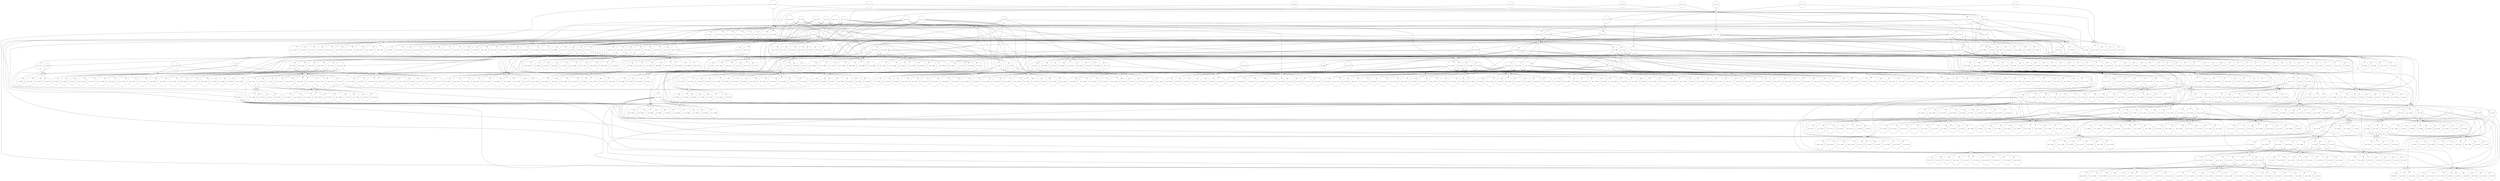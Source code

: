 digraph test {
  c1 -> e47;
  c1 -> e48;
  c1 -> e66;
  c1 -> e68;
  c1 -> e80;
  c1 -> e8;
  c1 -> e92;
  c1 -> e5;
  c1 -> e3;
  c1 -> e97;
  c2 -> e11;
  c2 -> e84;
  c2 -> e8;
  c2 -> e7;
  c2 -> e90;
  c2 -> e5;
  c2 -> e97;
  c2 -> e2;
  c3 -> e94;
  c3 -> e1;
  c4 -> e2;
  c4 -> e1;
  c5 -> e93;
  c5 -> e1;
  c6 -> e47;
  c6 -> e48;
  c6 -> e66;
  c6 -> e68;
  c6 -> e80;
  c6 -> e8;
  c6 -> e92;
  c6 -> e5;
  c6 -> e3;
  c6 -> e97;
  c7 -> e1;
  c8 -> e78;
  c8 -> e12;
  c8 -> e9;
  c8 -> e94;
  c8 -> e3;
  c9 -> e11;
  c9 -> e84;
  c9 -> e8;
  c9 -> e7;
  c9 -> e90;
  c9 -> e5;
  c9 -> e97;
  c9 -> e2;
  c10 -> e8;
  c10 -> e7;
  c10 -> e5;
  c10 -> e3;
  c10 -> e97;
  c10 -> e2;
  c11 -> e6;
  c11 -> e90;
  c11 -> e5;
  c11 -> e4;
  c11 -> e97;
  c11 -> e2;
  c12 -> e94;
  c12 -> e1;
  c13 -> e2;
  c13 -> e1;
  c14 -> e93;
  c14 -> e1;
  c15 -> e68;
  c15 -> e80;
  c15 -> e13;
  c15 -> e8;
  c15 -> e92;
  c15 -> e93;
  c15 -> e5;
  c15 -> e3;
  c15 -> e97;
  c16 -> e23;
  c16 -> e28;
  c16 -> e31;
  c16 -> e35;
  c16 -> e40;
  c16 -> e47;
  c16 -> e48;
  c16 -> e56;
  c16 -> e66;
  c16 -> e68;
  c16 -> e80;
  c16 -> e8;
  c16 -> e92;
  c16 -> e5;
  c16 -> e97;
  c17 -> e2;
  c17 -> e1;
  c18 -> e66;
  c18 -> e80;
  c18 -> e12;
  c18 -> e8;
  c18 -> e92;
  c18 -> e94;
  c18 -> e5;
  c18 -> e3;
  c18 -> e97;
  c19 -> e97;
  c19 -> e2;
  c19 -> e1;
  e1 -> c20;
  c20 -> e60;
  c20 -> e16;
  c20 -> e78;
  c20 -> e12;
  c20 -> e83;
  c20 -> e9;
  c20 -> e88;
  c20 -> e89;
  c20 -> e96;
  e1 -> c21;
  c21 -> e9;
  c21 -> e6;
  c21 -> e89;
  c21 -> e4;
  c21 -> e96;
  e1 -> c22;
  c22 -> e18;
  c22 -> e15;
  c22 -> e14;
  c22 -> e13;
  c22 -> e83;
  c22 -> e84;
  c22 -> e10;
  c22 -> e88;
  c22 -> e89;
  c22 -> e90;
  c22 -> e91;
  c22 -> e96;
  e1 -> c23;
  c23 -> e4;
  c23 -> e3;
  c23 -> e96;
  e1 -> c24;
  c24 -> e11;
  c24 -> e83;
  c24 -> e84;
  c24 -> e8;
  c24 -> e7;
  c24 -> e88;
  c24 -> e89;
  c24 -> e90;
  c24 -> e5;
  c24 -> e96;
  e1 -> c25;
  c25 -> e60;
  c25 -> e16;
  c25 -> e78;
  c25 -> e12;
  c25 -> e83;
  c25 -> e9;
  c25 -> e88;
  c25 -> e89;
  c25 -> e96;
  e1 -> c26;
  c26 -> e65;
  c26 -> e78;
  c26 -> e79;
  c26 -> e11;
  c26 -> e83;
  c26 -> e9;
  c26 -> e7;
  c26 -> e88;
  c26 -> e89;
  c26 -> e96;
  e1 -> c27;
  c27 -> e19;
  c27 -> e43;
  c27 -> e60;
  c27 -> e62;
  c27 -> e14;
  c27 -> e13;
  c27 -> e83;
  c27 -> e10;
  c27 -> e88;
  c27 -> e89;
  c27 -> e91;
  c27 -> e96;
  e1 -> c28;
  c28 -> e6;
  c28 -> e89;
  c28 -> e4;
  c28 -> e96;
  e2 -> c29;
  c29 -> e94;
  c29 -> e95;
  e2 -> c30;
  c30 -> e92;
  c30 -> e93;
  c30 -> e95;
  e2 -> c31;
  c31 -> e92;
  c31 -> e94;
  c31 -> e95;
  e2 -> c32;
  c32 -> e95;
  e2 -> c33;
  c33 -> e92;
  c33 -> e95;
  e2 -> c34;
  c34 -> e92;
  c34 -> e95;
  e2 -> c35;
  c35 -> e94;
  c35 -> e95;
  e2 -> c36;
  c36 -> e92;
  c36 -> e95;
  e3 -> c37;
  c37 -> e16;
  c37 -> e87;
  e3 -> c38;
  c38 -> e23;
  c38 -> e27;
  c38 -> e28;
  c38 -> e31;
  c38 -> e35;
  c38 -> e36;
  c38 -> e39;
  c38 -> e40;
  c38 -> e43;
  c38 -> e56;
  c38 -> e62;
  c38 -> e87;
  c38 -> e91;
  e3 -> c39;
  c39 -> e56;
  c39 -> e18;
  c39 -> e15;
  c39 -> e84;
  c39 -> e87;
  c39 -> e90;
  e3 -> c40;
  c40 -> e6;
  c40 -> e87;
  c40 -> e89;
  e3 -> c41;
  c41 -> e11;
  c41 -> e84;
  c41 -> e87;
  c41 -> e90;
  e3 -> c42;
  c42 -> e23;
  c42 -> e28;
  c42 -> e31;
  c42 -> e35;
  c42 -> e36;
  c42 -> e40;
  c42 -> e56;
  c42 -> e87;
  e3 -> c43;
  c43 -> e16;
  c43 -> e87;
  e4 -> c44;
  c44 -> e8;
  c44 -> e7;
  c44 -> e86;
  e4 -> c45;
  c45 -> e65;
  c45 -> e78;
  c45 -> e79;
  c45 -> e7;
  c45 -> e86;
  c45 -> e88;
  e4 -> c46;
  c46 -> e65;
  c46 -> e79;
  c46 -> e7;
  c46 -> e86;
  c46 -> e88;
  e4 -> c47;
  c47 -> e86;
  c47 -> e88;
  e5 -> c48;
  c48 -> e75;
  c48 -> e85;
  c48 -> e10;
  e5 -> c49;
  c49 -> e17;
  c49 -> e73;
  c49 -> e75;
  c49 -> e85;
  e5 -> c50;
  c50 -> e73;
  c50 -> e85;
  c50 -> e9;
  e5 -> c51;
  c51 -> e75;
  c51 -> e85;
  c51 -> e10;
  e5 -> c52;
  c52 -> e73;
  c52 -> e85;
  c52 -> e9;
  e5 -> c53;
  c53 -> e17;
  c53 -> e73;
  c53 -> e75;
  c53 -> e85;
  e5 -> c54;
  c54 -> e17;
  c54 -> e73;
  c54 -> e75;
  c54 -> e85;
  e5 -> c55;
  c55 -> e17;
  c55 -> e73;
  c55 -> e75;
  c55 -> e85;
  e5 -> c56;
  c56 -> e17;
  c56 -> e73;
  c56 -> e75;
  c56 -> e85;
  e5 -> c57;
  c57 -> e17;
  c57 -> e73;
  c57 -> e75;
  c57 -> e85;
  e6 -> c58;
  c58 -> e11;
  c58 -> e82;
  c58 -> e84;
  e6 -> c59;
  c59 -> e11;
  c59 -> e82;
  c59 -> e83;
  e6 -> c60;
  c60 -> e11;
  c60 -> e82;
  c60 -> e83;
  e6 -> c61;
  c61 -> e19;
  c61 -> e60;
  c61 -> e82;
  c61 -> e83;
  e7 -> c62;
  c62 -> e49;
  c62 -> e50;
  c62 -> e55;
  c62 -> e70;
  c62 -> e12;
  c62 -> e81;
  e7 -> c63;
  c63 -> e68;
  c63 -> e71;
  c63 -> e80;
  c63 -> e13;
  c63 -> e81;
  e7 -> c64;
  c64 -> e48;
  c64 -> e52;
  c64 -> e53;
  c64 -> e55;
  c64 -> e66;
  c64 -> e70;
  c64 -> e80;
  c64 -> e12;
  c64 -> e81;
  e7 -> c65;
  c65 -> e49;
  c65 -> e50;
  c65 -> e51;
  c65 -> e52;
  c65 -> e53;
  c65 -> e54;
  c65 -> e55;
  c65 -> e70;
  c65 -> e71;
  c65 -> e81;
  e7 -> c66;
  c66 -> e47;
  c66 -> e48;
  c66 -> e49;
  c66 -> e50;
  c66 -> e51;
  c66 -> e52;
  c66 -> e53;
  c66 -> e54;
  c66 -> e55;
  c66 -> e66;
  c66 -> e68;
  c66 -> e70;
  c66 -> e71;
  c66 -> e80;
  c66 -> e81;
  e7 -> c67;
  c67 -> e47;
  c67 -> e48;
  c67 -> e49;
  c67 -> e50;
  c67 -> e51;
  c67 -> e52;
  c67 -> e53;
  c67 -> e54;
  c67 -> e55;
  c67 -> e66;
  c67 -> e68;
  c67 -> e70;
  c67 -> e71;
  c67 -> e80;
  c67 -> e81;
  e7 -> c68;
  c68 -> e50;
  c68 -> e51;
  c68 -> e53;
  c68 -> e70;
  c68 -> e12;
  c68 -> e81;
  e7 -> c69;
  c69 -> e47;
  c69 -> e48;
  c69 -> e49;
  c69 -> e50;
  c69 -> e51;
  c69 -> e52;
  c69 -> e53;
  c69 -> e54;
  c69 -> e55;
  c69 -> e66;
  c69 -> e68;
  c69 -> e70;
  c69 -> e71;
  c69 -> e80;
  c69 -> e81;
  e8 -> c70;
  c70 -> e77;
  c70 -> e14;
  e8 -> c71;
  c71 -> e63;
  c71 -> e77;
  e8 -> c72;
  c72 -> e63;
  c72 -> e77;
  c72 -> e78;
  e8 -> c73;
  c73 -> e77;
  c73 -> e14;
  c73 -> e79;
  e8 -> c74;
  c74 -> e63;
  c74 -> e65;
  c74 -> e77;
  c74 -> e78;
  c74 -> e79;
  e8 -> c75;
  c75 -> e63;
  c75 -> e77;
  e8 -> c76;
  c76 -> e63;
  c76 -> e65;
  c76 -> e77;
  c76 -> e79;
  e8 -> c77;
  c77 -> e63;
  c77 -> e65;
  c77 -> e77;
  c77 -> e79;
  e8 -> c78;
  c78 -> e63;
  c78 -> e77;
  e8 -> c79;
  c79 -> e63;
  c79 -> e65;
  c79 -> e77;
  c79 -> e79;
  e9 -> c80;
  c80 -> e46;
  c80 -> e76;
  e9 -> c81;
  c81 -> e46;
  c81 -> e76;
  e9 -> c82;
  c82 -> e17;
  c82 -> e75;
  c82 -> e76;
  e9 -> c83;
  c83 -> e17;
  c83 -> e75;
  c83 -> e76;
  e9 -> c84;
  c84 -> e46;
  c84 -> e76;
  e9 -> c85;
  c85 -> e46;
  c85 -> e76;
  e9 -> c86;
  c86 -> e46;
  c86 -> e76;
  e10 -> c87;
  c87 -> e17;
  c87 -> e73;
  c87 -> e74;
  e10 -> c88;
  c88 -> e45;
  c88 -> e74;
  e10 -> c89;
  c89 -> e17;
  c89 -> e73;
  c89 -> e74;
  e10 -> c90;
  c90 -> e45;
  c90 -> e74;
  e11 -> c91;
  c91 -> e59;
  c91 -> e60;
  c91 -> e16;
  c91 -> e72;
  e11 -> c92;
  c92 -> e56;
  c92 -> e58;
  c92 -> e18;
  c92 -> e72;
  c92 -> e15;
  e11 -> c93;
  c93 -> e16;
  c93 -> e72;
  c93 -> e15;
  e11 -> c94;
  c94 -> e41;
  c94 -> e19;
  c94 -> e58;
  c94 -> e59;
  c94 -> e60;
  c94 -> e72;
  e11 -> c95;
  c95 -> e56;
  c95 -> e58;
  c95 -> e18;
  c95 -> e72;
  c95 -> e15;
  e11 -> c96;
  c96 -> e56;
  c96 -> e58;
  c96 -> e18;
  c96 -> e72;
  c96 -> e15;
  e11 -> c97;
  c97 -> e59;
  c97 -> e60;
  c97 -> e16;
  c97 -> e72;
  e11 -> c98;
  c98 -> e56;
  c98 -> e58;
  c98 -> e18;
  c98 -> e72;
  c98 -> e15;
  e12 -> c99;
  c99 -> e69;
  e12 -> c100;
  c100 -> e51;
  c100 -> e52;
  c100 -> e53;
  c100 -> e54;
  c100 -> e69;
  c100 -> e71;
  e12 -> c101;
  c101 -> e47;
  c101 -> e48;
  c101 -> e68;
  c101 -> e69;
  e12 -> c102;
  c102 -> e47;
  c102 -> e49;
  c102 -> e50;
  c102 -> e51;
  c102 -> e54;
  c102 -> e68;
  c102 -> e69;
  c102 -> e71;
  e12 -> c103;
  c103 -> e69;
  e12 -> c104;
  c104 -> e49;
  c104 -> e52;
  c104 -> e54;
  c104 -> e55;
  c104 -> e69;
  c104 -> e71;
  e12 -> c105;
  c105 -> e69;
  e13 -> c106;
  c106 -> e47;
  c106 -> e48;
  c106 -> e49;
  c106 -> e50;
  c106 -> e51;
  c106 -> e52;
  c106 -> e53;
  c106 -> e54;
  c106 -> e55;
  c106 -> e66;
  c106 -> e67;
  c106 -> e70;
  e13 -> c107;
  c107 -> e67;
  e13 -> c108;
  c108 -> e47;
  c108 -> e48;
  c108 -> e66;
  c108 -> e67;
  e13 -> c109;
  c109 -> e67;
  e14 -> c110;
  c110 -> e63;
  c110 -> e64;
  c110 -> e65;
  e14 -> c111;
  c111 -> e64;
  e14 -> c112;
  c112 -> e63;
  c112 -> e64;
  e14 -> c113;
  c113 -> e64;
  e15 -> c114;
  c114 -> e59;
  c114 -> e61;
  e15 -> c115;
  c115 -> e59;
  c115 -> e61;
  e15 -> c116;
  c116 -> e59;
  c116 -> e60;
  c116 -> e61;
  e15 -> c117;
  c117 -> e60;
  c117 -> e61;
  c117 -> e62;
  e15 -> c118;
  c118 -> e61;
  e15 -> c119;
  c119 -> e59;
  c119 -> e61;
  e15 -> c120;
  c120 -> e59;
  c120 -> e61;
  e16 -> c121;
  c121 -> e19;
  c121 -> e57;
  e16 -> c122;
  c122 -> e41;
  c122 -> e19;
  c122 -> e57;
  c122 -> e58;
  e16 -> c123;
  c123 -> e23;
  c123 -> e28;
  c123 -> e29;
  c123 -> e31;
  c123 -> e35;
  c123 -> e36;
  c123 -> e40;
  c123 -> e56;
  c123 -> e57;
  e16 -> c124;
  c124 -> e56;
  c124 -> e57;
  c124 -> e58;
  c124 -> e18;
  e16 -> c125;
  c125 -> e19;
  c125 -> e57;
  e16 -> c126;
  c126 -> e41;
  c126 -> e19;
  c126 -> e57;
  c126 -> e58;
  e16 -> c127;
  c127 -> e29;
  c127 -> e36;
  c127 -> e57;
  e17 -> c128;
  c128 -> e44;
  c128 -> e45;
  e17 -> c129;
  c129 -> e44;
  e17 -> c130;
  c130 -> e44;
  c130 -> e46;
  e17 -> c131;
  c131 -> e44;
  c131 -> e45;
  e17 -> c132;
  c132 -> e44;
  c132 -> e46;
  e17 -> c133;
  c133 -> e44;
  e17 -> c134;
  c134 -> e44;
  e17 -> c135;
  c135 -> e44;
  e17 -> c136;
  c136 -> e44;
  e17 -> c137;
  c137 -> e44;
  e18 -> c138;
  c138 -> e31;
  c138 -> e21;
  c138 -> e34;
  c138 -> e35;
  c138 -> e36;
  c138 -> e38;
  c138 -> e40;
  c138 -> e41;
  c138 -> e42;
  e18 -> c139;
  c139 -> e35;
  c139 -> e20;
  c139 -> e38;
  c139 -> e40;
  c139 -> e41;
  c139 -> e42;
  e18 -> c140;
  c140 -> e40;
  c140 -> e41;
  c140 -> e19;
  c140 -> e42;
  e18 -> c141;
  c141 -> e19;
  c141 -> e42;
  c141 -> e43;
  e18 -> c142;
  c142 -> e28;
  c142 -> e22;
  c142 -> e31;
  c142 -> e34;
  c142 -> e35;
  c142 -> e36;
  c142 -> e38;
  c142 -> e40;
  c142 -> e42;
  e18 -> c143;
  c143 -> e31;
  c143 -> e21;
  c143 -> e34;
  c143 -> e35;
  c143 -> e38;
  c143 -> e40;
  c143 -> e41;
  c143 -> e42;
  e18 -> c144;
  c144 -> e31;
  c144 -> e21;
  c144 -> e34;
  c144 -> e35;
  c144 -> e38;
  c144 -> e40;
  c144 -> e41;
  c144 -> e42;
  e19 -> c145;
  c145 -> e25;
  c145 -> e29;
  c145 -> e33;
  c145 -> e37;
  e19 -> c146;
  c146 -> e20;
  c146 -> e37;
  e19 -> c147;
  c147 -> e22;
  c147 -> e33;
  c147 -> e34;
  c147 -> e37;
  c147 -> e38;
  c147 -> e39;
  e19 -> c148;
  c148 -> e20;
  c148 -> e36;
  c148 -> e37;
  e19 -> c149;
  c149 -> e31;
  c149 -> e21;
  c149 -> e33;
  c149 -> e34;
  c149 -> e35;
  c149 -> e37;
  c149 -> e38;
  e19 -> c150;
  c150 -> e25;
  c150 -> e29;
  c150 -> e33;
  c150 -> e37;
  e19 -> c151;
  c151 -> e21;
  c151 -> e33;
  c151 -> e37;
  e19 -> c152;
  c152 -> e25;
  c152 -> e27;
  c152 -> e33;
  c152 -> e37;
  c152 -> e39;
  e19 -> c153;
  c153 -> e20;
  c153 -> e37;
  e20 -> c154;
  c154 -> e31;
  c154 -> e21;
  c154 -> e32;
  c154 -> e34;
  e20 -> c155;
  c155 -> e21;
  c155 -> e32;
  c155 -> e33;
  e20 -> c156;
  c156 -> e21;
  c156 -> e32;
  c156 -> e33;
  e20 -> c157;
  c157 -> e25;
  c157 -> e32;
  c157 -> e33;
  e21 -> c158;
  c158 -> e24;
  c158 -> e25;
  c158 -> e29;
  c158 -> e30;
  e21 -> c159;
  c159 -> e28;
  c159 -> e30;
  c159 -> e22;
  e21 -> c160;
  c160 -> e28;
  c160 -> e29;
  c160 -> e30;
  c160 -> e22;
  e21 -> c161;
  c161 -> e24;
  c161 -> e25;
  c161 -> e30;
  e21 -> c162;
  c162 -> e28;
  c162 -> e30;
  c162 -> e22;
  e21 -> c163;
  c163 -> e28;
  c163 -> e30;
  c163 -> e22;
  e21 -> c164;
  c164 -> e24;
  c164 -> e25;
  c164 -> e29;
  c164 -> e30;
  e21 -> c165;
  c165 -> e28;
  c165 -> e30;
  c165 -> e22;
  e22 -> c166;
  c166 -> e23;
  c166 -> e24;
  c166 -> e26;
  e22 -> c167;
  c167 -> e23;
  c167 -> e24;
  c167 -> e26;
  e22 -> c168;
  c168 -> e23;
  c168 -> e24;
  c168 -> e25;
  c168 -> e26;
  e22 -> c169;
  c169 -> e25;
  c169 -> e26;
  c169 -> e27;
  e22 -> c170;
  c170 -> e23;
  c170 -> e26;
  e22 -> c171;
  c171 -> e23;
  c171 -> e24;
  c171 -> e26;
  e22 -> c172;
  c172 -> e23;
  c172 -> e24;
  c172 -> e26;
  e23 -> c173;
  e23 -> c174;
  e23 -> c175;
  e23 -> c176;
  e23 -> c177;
  e23 -> c178;
  e23 -> c179;
  e23 -> c180;
  e23 -> c181;
  e23 -> c182;
  e24 -> c183;
  e24 -> c184;
  e24 -> c185;
  e24 -> c186;
  e24 -> c187;
  e24 -> c188;
  e24 -> c189;
  e24 -> c190;
  e25 -> c191;
  e25 -> c192;
  e25 -> c193;
  e25 -> c194;
  e25 -> c195;
  e25 -> c196;
  e25 -> c197;
  e25 -> c198;
  e25 -> c199;
  e26 -> c200;
  e26 -> c201;
  e26 -> c202;
  e26 -> c203;
  e26 -> c204;
  e26 -> c205;
  e26 -> c206;
  e27 -> c207;
  e27 -> c208;
  e27 -> c209;
  e28 -> c210;
  e28 -> c211;
  e28 -> c212;
  e28 -> c213;
  e28 -> c214;
  e28 -> c215;
  e28 -> c216;
  e28 -> c217;
  e28 -> c218;
  e28 -> c219;
  e29 -> c220;
  e29 -> c221;
  e29 -> c222;
  e29 -> c223;
  e29 -> c224;
  e29 -> c225;
  e29 -> c226;
  e30 -> c227;
  e30 -> c228;
  e30 -> c229;
  e30 -> c230;
  e30 -> c231;
  e30 -> c232;
  e30 -> c233;
  e30 -> c234;
  e31 -> c235;
  e31 -> c236;
  e31 -> c237;
  e31 -> c238;
  e31 -> c239;
  e31 -> c240;
  e31 -> c241;
  e31 -> c242;
  e31 -> c243;
  e31 -> c244;
  e32 -> c245;
  e32 -> c246;
  e32 -> c247;
  e32 -> c248;
  e33 -> c249;
  e33 -> c250;
  e33 -> c251;
  e33 -> c252;
  e33 -> c253;
  e33 -> c254;
  e33 -> c255;
  e33 -> c256;
  e33 -> c257;
  e34 -> c258;
  e34 -> c259;
  e34 -> c260;
  e34 -> c261;
  e34 -> c262;
  e34 -> c263;
  e34 -> c264;
  e35 -> c265;
  e35 -> c266;
  e35 -> c267;
  e35 -> c268;
  e35 -> c269;
  e35 -> c270;
  e35 -> c271;
  e35 -> c272;
  e35 -> c273;
  e35 -> c274;
  e36 -> c275;
  e36 -> c276;
  e36 -> c277;
  e36 -> c278;
  e36 -> c279;
  e36 -> c280;
  e36 -> c281;
  e37 -> c282;
  e37 -> c283;
  e37 -> c284;
  e37 -> c285;
  e37 -> c286;
  e37 -> c287;
  e37 -> c288;
  e37 -> c289;
  e37 -> c290;
  e38 -> c291;
  e38 -> c292;
  e38 -> c293;
  e38 -> c294;
  e38 -> c295;
  e38 -> c296;
  e38 -> c297;
  e39 -> c298;
  e39 -> c299;
  e39 -> c300;
  e40 -> c301;
  e40 -> c302;
  e40 -> c303;
  e40 -> c304;
  e40 -> c305;
  e40 -> c306;
  e40 -> c307;
  e40 -> c308;
  e40 -> c309;
  e40 -> c310;
  e41 -> c311;
  e41 -> c312;
  e41 -> c313;
  e41 -> c314;
  e41 -> c315;
  e41 -> c316;
  e41 -> c317;
  e41 -> c318;
  e42 -> c319;
  e42 -> c320;
  e42 -> c321;
  e42 -> c322;
  e42 -> c323;
  e42 -> c324;
  e42 -> c325;
  e43 -> c326;
  e43 -> c327;
  e43 -> c328;
  e44 -> c329;
  e44 -> c330;
  e44 -> c331;
  e44 -> c332;
  e44 -> c333;
  e44 -> c334;
  e44 -> c335;
  e44 -> c336;
  e44 -> c337;
  e44 -> c338;
  e45 -> c339;
  e45 -> c340;
  e45 -> c341;
  e45 -> c342;
  e46 -> c343;
  e46 -> c344;
  e46 -> c345;
  e46 -> c346;
  e46 -> c347;
  e46 -> c348;
  e46 -> c349;
  e47 -> c350;
  e47 -> c351;
  e47 -> c352;
  e47 -> c353;
  e47 -> c354;
  e47 -> c355;
  e47 -> c356;
  e47 -> c357;
  e47 -> c358;
  e47 -> c359;
  e48 -> c360;
  e48 -> c361;
  e48 -> c362;
  e48 -> c363;
  e48 -> c364;
  e48 -> c365;
  e48 -> c366;
  e48 -> c367;
  e48 -> c368;
  e48 -> c369;
  e49 -> c370;
  e49 -> c371;
  e49 -> c372;
  e49 -> c373;
  e49 -> c374;
  e49 -> c375;
  e49 -> c376;
  e49 -> c377;
  e50 -> c378;
  e50 -> c379;
  e50 -> c380;
  e50 -> c381;
  e50 -> c382;
  e50 -> c383;
  e50 -> c384;
  e50 -> c385;
  e51 -> c386;
  e51 -> c387;
  e51 -> c388;
  e51 -> c389;
  e51 -> c390;
  e51 -> c391;
  e51 -> c392;
  e51 -> c393;
  e52 -> c394;
  e52 -> c395;
  e52 -> c396;
  e52 -> c397;
  e52 -> c398;
  e52 -> c399;
  e52 -> c400;
  e52 -> c401;
  e53 -> c402;
  e53 -> c403;
  e53 -> c404;
  e53 -> c405;
  e53 -> c406;
  e53 -> c407;
  e53 -> c408;
  e53 -> c409;
  e54 -> c410;
  e54 -> c411;
  e54 -> c412;
  e54 -> c413;
  e54 -> c414;
  e54 -> c415;
  e54 -> c416;
  e54 -> c417;
  e55 -> c418;
  e55 -> c419;
  e55 -> c420;
  e55 -> c421;
  e55 -> c422;
  e55 -> c423;
  e55 -> c424;
  e55 -> c425;
  e56 -> c426;
  e56 -> c427;
  e56 -> c428;
  e56 -> c429;
  e56 -> c430;
  e56 -> c431;
  e56 -> c432;
  e56 -> c433;
  e56 -> c434;
  e56 -> c435;
  e57 -> c436;
  e57 -> c437;
  e57 -> c438;
  e57 -> c439;
  e57 -> c440;
  e57 -> c441;
  e57 -> c442;
  e58 -> c443;
  e58 -> c444;
  e58 -> c445;
  e58 -> c446;
  e58 -> c447;
  e58 -> c448;
  e58 -> c449;
  e58 -> c450;
  e59 -> c451;
  e59 -> c452;
  e59 -> c453;
  e59 -> c454;
  e59 -> c455;
  e59 -> c456;
  e59 -> c457;
  e59 -> c458;
  e60 -> c459;
  e60 -> c460;
  e60 -> c461;
  e60 -> c462;
  e60 -> c463;
  e60 -> c464;
  e60 -> c465;
  e60 -> c466;
  e60 -> c467;
  e61 -> c468;
  e61 -> c469;
  e61 -> c470;
  e61 -> c471;
  e61 -> c472;
  e61 -> c473;
  e61 -> c474;
  e62 -> c475;
  e62 -> c476;
  e62 -> c477;
  e63 -> c478;
  e63 -> c479;
  e63 -> c480;
  e63 -> c481;
  e63 -> c482;
  e63 -> c483;
  e63 -> c484;
  e63 -> c485;
  e63 -> c486;
  e63 -> c487;
  e64 -> c488;
  e64 -> c489;
  e64 -> c490;
  e64 -> c491;
  e65 -> c492;
  e65 -> c493;
  e65 -> c494;
  e65 -> c495;
  e65 -> c496;
  e65 -> c497;
  e65 -> c498;
  e65 -> c499;
  e66 -> c500;
  e66 -> c501;
  e66 -> c502;
  e66 -> c503;
  e66 -> c504;
  e66 -> c505;
  e66 -> c506;
  e66 -> c507;
  e66 -> c508;
  e66 -> c509;
  e67 -> c510;
  e67 -> c511;
  e67 -> c512;
  e67 -> c513;
  e68 -> c514;
  e68 -> c515;
  e68 -> c516;
  e68 -> c517;
  e68 -> c518;
  e68 -> c519;
  e68 -> c520;
  e68 -> c521;
  e68 -> c522;
  e68 -> c523;
  e69 -> c524;
  e69 -> c525;
  e69 -> c526;
  e69 -> c527;
  e69 -> c528;
  e69 -> c529;
  e69 -> c530;
  e70 -> c531;
  e70 -> c532;
  e70 -> c533;
  e70 -> c534;
  e70 -> c535;
  e70 -> c536;
  e70 -> c537;
  e70 -> c538;
  e71 -> c539;
  e71 -> c540;
  e71 -> c541;
  e71 -> c542;
  e71 -> c543;
  e71 -> c544;
  e71 -> c545;
  e71 -> c546;
  e72 -> c547;
  e72 -> c548;
  e72 -> c549;
  e72 -> c550;
  e72 -> c551;
  e72 -> c552;
  e72 -> c553;
  e72 -> c554;
  e73 -> c555;
  e73 -> c556;
  e73 -> c557;
  e73 -> c558;
  e73 -> c559;
  e73 -> c560;
  e73 -> c561;
  e73 -> c562;
  e73 -> c563;
  e73 -> c564;
  e74 -> c565;
  e74 -> c566;
  e74 -> c567;
  e74 -> c568;
  e75 -> c569;
  e75 -> c570;
  e75 -> c571;
  e75 -> c572;
  e75 -> c573;
  e75 -> c574;
  e75 -> c575;
  e75 -> c576;
  e75 -> c577;
  e75 -> c578;
  e76 -> c579;
  e76 -> c580;
  e76 -> c581;
  e76 -> c582;
  e76 -> c583;
  e76 -> c584;
  e76 -> c585;
  e77 -> c586;
  e77 -> c587;
  e77 -> c588;
  e77 -> c589;
  e77 -> c590;
  e77 -> c591;
  e77 -> c592;
  e77 -> c593;
  e77 -> c594;
  e77 -> c595;
  e78 -> c596;
  e78 -> c597;
  e78 -> c598;
  e78 -> c599;
  e78 -> c600;
  e78 -> c601;
  e78 -> c602;
  e79 -> c603;
  e79 -> c604;
  e79 -> c605;
  e79 -> c606;
  e79 -> c607;
  e79 -> c608;
  e79 -> c609;
  e79 -> c610;
  e80 -> c611;
  e80 -> c612;
  e80 -> c613;
  e80 -> c614;
  e80 -> c615;
  e80 -> c616;
  e80 -> c617;
  e80 -> c618;
  e80 -> c619;
  e80 -> c620;
  e81 -> c621;
  e81 -> c622;
  e81 -> c623;
  e81 -> c624;
  e81 -> c625;
  e81 -> c626;
  e81 -> c627;
  e81 -> c628;
  e82 -> c629;
  e82 -> c630;
  e82 -> c631;
  e82 -> c632;
  e83 -> c633;
  e83 -> c634;
  e83 -> c635;
  e83 -> c636;
  e83 -> c637;
  e83 -> c638;
  e83 -> c639;
  e83 -> c640;
  e83 -> c641;
  e84 -> c642;
  e84 -> c643;
  e84 -> c644;
  e84 -> c645;
  e84 -> c646;
  e84 -> c647;
  e84 -> c648;
  e85 -> c649;
  e85 -> c650;
  e85 -> c651;
  e85 -> c652;
  e85 -> c653;
  e85 -> c654;
  e85 -> c655;
  e85 -> c656;
  e85 -> c657;
  e85 -> c658;
  e86 -> c659;
  e86 -> c660;
  e86 -> c661;
  e86 -> c662;
  e87 -> c663;
  e87 -> c664;
  e87 -> c665;
  e87 -> c666;
  e87 -> c667;
  e87 -> c668;
  e87 -> c669;
  e88 -> c670;
  e88 -> c671;
  e88 -> c672;
  e88 -> c673;
  e88 -> c674;
  e88 -> c675;
  e88 -> c676;
  e88 -> c677;
  e88 -> c678;
  e89 -> c679;
  e89 -> c680;
  e89 -> c681;
  e89 -> c682;
  e89 -> c683;
  e89 -> c684;
  e89 -> c685;
  e89 -> c686;
  e89 -> c687;
  e90 -> c688;
  e90 -> c689;
  e90 -> c690;
  e90 -> c691;
  e90 -> c692;
  e90 -> c693;
  e90 -> c694;
  e91 -> c695;
  e91 -> c696;
  e91 -> c697;
  e92 -> c698;
  e92 -> c699;
  e92 -> c700;
  e92 -> c701;
  e92 -> c702;
  e92 -> c703;
  e92 -> c704;
  e92 -> c705;
  e92 -> c706;
  e92 -> c707;
  e93 -> c708;
  e93 -> c709;
  e93 -> c710;
  e93 -> c711;
  e94 -> c712;
  e94 -> c713;
  e94 -> c714;
  e94 -> c715;
  e94 -> c716;
  e94 -> c717;
  e94 -> c718;
  e95 -> c719;
  e95 -> c720;
  e95 -> c721;
  e95 -> c722;
  e95 -> c723;
  e95 -> c724;
  e95 -> c725;
  e95 -> c726;
  e96 -> c727;
  e96 -> c728;
  e96 -> c729;
  e96 -> c730;
  e96 -> c731;
  e96 -> c732;
  e96 -> c733;
  e96 -> c734;
  e96 -> c735;
  e97 -> c736;
  e97 -> c737;
  e97 -> c738;
  e97 -> c739;
  e97 -> c740;
  e97 -> c741;
  e97 -> c742;
  e97 -> c743;
  e97 -> c744;
  e97 -> c745;
  c1 [label= <rp+_2<FONT COLOR="red"><SUP>0</SUP></FONT>&nbsp;(c1)> shape=circle];
  c2 [label= <wk-_2<FONT COLOR="red"><SUP>0</SUP></FONT>&nbsp;(c2)> shape=circle];
  c3 [label= <fg+<FONT COLOR="red"><SUP>0</SUP></FONT>&nbsp;(c3)> shape=circle];
  c4 [label= <te+<FONT COLOR="red"><SUP>0</SUP></FONT>&nbsp;(c4)> shape=circle];
  c5 [label= <ec+<FONT COLOR="red"><SUP>0</SUP></FONT>&nbsp;(c5)> shape=circle];
  c6 [label= <rp+_1<FONT COLOR="red"><SUP>0</SUP></FONT>&nbsp;(c6)> shape=circle];
  c7 [label= <wd+<FONT COLOR="red"><SUP>0</SUP></FONT>&nbsp;(c7)> shape=circle];
  c8 [label= <sd+<FONT COLOR="red"><SUP>0</SUP></FONT>&nbsp;(c8)> shape=circle];
  c9 [label= <wk-_1<FONT COLOR="red"><SUP>0</SUP></FONT>&nbsp;(c9)> shape=circle];
  c10 [label= <wk+_3<FONT COLOR="red"><SUP>1</SUP></FONT>&nbsp;(c10)> shape=circle];
  c11 [label= <wk+_2<FONT COLOR="red"><SUP>1</SUP></FONT>&nbsp;(c11)> shape=circle];
  c12 [label= <fg-<FONT COLOR="red"><SUP>1</SUP></FONT>&nbsp;(c12)> shape=circle];
  c13 [label= <te-<FONT COLOR="red"><SUP>1</SUP></FONT>&nbsp;(c13)> shape=circle];
  c14 [label= <ec-<FONT COLOR="red"><SUP>1</SUP></FONT>&nbsp;(c14)> shape=circle];
  c15 [label= <rp-<FONT COLOR="red"><SUP>1</SUP></FONT>&nbsp;(c15)> shape=circle];
  c16 [label= <ac+<FONT COLOR="red"><SUP>1</SUP></FONT>&nbsp;(c16)> shape=circle];
  c17 [label= <wd-<FONT COLOR="red"><SUP>1</SUP></FONT>&nbsp;(c17)> shape=circle];
  c18 [label= <sd-<FONT COLOR="red"><SUP>1</SUP></FONT>&nbsp;(c18)> shape=circle];
  c19 [label= <wk+_1<FONT COLOR="red"><SUP>1</SUP></FONT>&nbsp;(c19)> shape=circle];
  c20 [label= <fg+<FONT COLOR="red"><SUP>1</SUP></FONT>&nbsp;(c20)> shape=circle];
  c21 [label= <te+<FONT COLOR="red"><SUP>1</SUP></FONT>&nbsp;(c21)> shape=circle];
  c22 [label= <ec+<FONT COLOR="red"><SUP>1</SUP></FONT>&nbsp;(c22)> shape=circle];
  c23 [label= <wd+<FONT COLOR="red"><SUP>1</SUP></FONT>&nbsp;(c23)> shape=circle];
  c24 [label= <wk+_1<FONT COLOR="red"><SUP>1</SUP></FONT>&nbsp;(c24)> shape=circle];
  c25 [label= <fg-<FONT COLOR="red"><SUP>0</SUP></FONT>&nbsp;(c25)> shape=circle];
  c26 [label= <te-<FONT COLOR="red"><SUP>0</SUP></FONT>&nbsp;(c26)> shape=circle];
  c27 [label= <ec-<FONT COLOR="red"><SUP>0</SUP></FONT>&nbsp;(c27)> shape=circle];
  c28 [label= <wd-<FONT COLOR="red"><SUP>0</SUP></FONT>&nbsp;(c28)> shape=circle];
  c29 [label= <te-<FONT COLOR="red"><SUP>1</SUP></FONT>&nbsp;(c29)> shape=circle];
  c30 [label= <wk-_2<FONT COLOR="red"><SUP>1</SUP></FONT>&nbsp;(c30)> shape=circle];
  c31 [label= <wk-_1<FONT COLOR="red"><SUP>1</SUP></FONT>&nbsp;(c31)> shape=circle];
  c32 [label= <wd-<FONT COLOR="red"><SUP>1</SUP></FONT>&nbsp;(c32)> shape=circle];
  c33 [label= <wk+_3<FONT COLOR="red"><SUP>0</SUP></FONT>&nbsp;(c33)> shape=circle];
  c34 [label= <wk+_2<FONT COLOR="red"><SUP>0</SUP></FONT>&nbsp;(c34)> shape=circle];
  c35 [label= <te+<FONT COLOR="red"><SUP>0</SUP></FONT>&nbsp;(c35)> shape=circle];
  c36 [label= <wk+_1<FONT COLOR="red"><SUP>0</SUP></FONT>&nbsp;(c36)> shape=circle];
  c37 [label= <sd+<FONT COLOR="red"><SUP>1</SUP></FONT>&nbsp;(c37)> shape=circle];
  c38 [label= <rp+_2<FONT COLOR="red"><SUP>1</SUP></FONT>&nbsp;(c38)> shape=circle];
  c39 [label= <rp+_1<FONT COLOR="red"><SUP>1</SUP></FONT>&nbsp;(c39)> shape=circle];
  c40 [label= <wd+<FONT COLOR="red"><SUP>1</SUP></FONT>&nbsp;(c40)> shape=circle];
  c41 [label= <wk+_3<FONT COLOR="red"><SUP>1</SUP></FONT>&nbsp;(c41)> shape=circle];
  c42 [label= <rp-<FONT COLOR="red"><SUP>0</SUP></FONT>&nbsp;(c42)> shape=circle];
  c43 [label= <sd-<FONT COLOR="red"><SUP>0</SUP></FONT>&nbsp;(c43)> shape=circle];
  c44 [label= <wk+_2<FONT COLOR="red"><SUP>1</SUP></FONT>&nbsp;(c44)> shape=circle];
  c45 [label= <te+<FONT COLOR="red"><SUP>1</SUP></FONT>&nbsp;(c45)> shape=circle];
  c46 [label= <wd-<FONT COLOR="red"><SUP>1</SUP></FONT>&nbsp;(c46)> shape=circle];
  c47 [label= <wd+<FONT COLOR="red"><SUP>0</SUP></FONT>&nbsp;(c47)> shape=circle];
  c48 [label= <rp-<FONT COLOR="red"><SUP>1</SUP></FONT>&nbsp;(c48)> shape=circle];
  c49 [label= <ac+<FONT COLOR="red"><SUP>1</SUP></FONT>&nbsp;(c49)> shape=circle];
  c50 [label= <sd-<FONT COLOR="red"><SUP>1</SUP></FONT>&nbsp;(c50)> shape=circle];
  c51 [label= <wk-_2<FONT COLOR="red"><SUP>1</SUP></FONT>&nbsp;(c51)> shape=circle];
  c52 [label= <wk-_1<FONT COLOR="red"><SUP>1</SUP></FONT>&nbsp;(c52)> shape=circle];
  c53 [label= <rp+_2<FONT COLOR="red"><SUP>0</SUP></FONT>&nbsp;(c53)> shape=circle];
  c54 [label= <wk+_3<FONT COLOR="red"><SUP>0</SUP></FONT>&nbsp;(c54)> shape=circle];
  c55 [label= <wk+_2<FONT COLOR="red"><SUP>0</SUP></FONT>&nbsp;(c55)> shape=circle];
  c56 [label= <rp+_1<FONT COLOR="red"><SUP>0</SUP></FONT>&nbsp;(c56)> shape=circle];
  c57 [label= <wk+_1<FONT COLOR="red"><SUP>0</SUP></FONT>&nbsp;(c57)> shape=circle];
  c58 [label= <wk+_2<FONT COLOR="red"><SUP>1</SUP></FONT>&nbsp;(c58)> shape=circle];
  c59 [label= <te+<FONT COLOR="red"><SUP>1</SUP></FONT>&nbsp;(c59)> shape=circle];
  c60 [label= <wd-<FONT COLOR="red"><SUP>1</SUP></FONT>&nbsp;(c60)> shape=circle];
  c61 [label= <wd+<FONT COLOR="red"><SUP>0</SUP></FONT>&nbsp;(c61)> shape=circle];
  c62 [label= <te-<FONT COLOR="red"><SUP>1</SUP></FONT>&nbsp;(c62)> shape=circle];
  c63 [label= <wk-_2<FONT COLOR="red"><SUP>1</SUP></FONT>&nbsp;(c63)> shape=circle];
  c64 [label= <wk-_1<FONT COLOR="red"><SUP>1</SUP></FONT>&nbsp;(c64)> shape=circle];
  c65 [label= <wd-<FONT COLOR="red"><SUP>1</SUP></FONT>&nbsp;(c65)> shape=circle];
  c66 [label= <wk+_3<FONT COLOR="red"><SUP>0</SUP></FONT>&nbsp;(c66)> shape=circle];
  c67 [label= <wk+_2<FONT COLOR="red"><SUP>0</SUP></FONT>&nbsp;(c67)> shape=circle];
  c68 [label= <te+<FONT COLOR="red"><SUP>0</SUP></FONT>&nbsp;(c68)> shape=circle];
  c69 [label= <wk+_1<FONT COLOR="red"><SUP>0</SUP></FONT>&nbsp;(c69)> shape=circle];
  c70 [label= <rp-<FONT COLOR="red"><SUP>1</SUP></FONT>&nbsp;(c70)> shape=circle];
  c71 [label= <ac+<FONT COLOR="red"><SUP>1</SUP></FONT>&nbsp;(c71)> shape=circle];
  c72 [label= <sd-<FONT COLOR="red"><SUP>1</SUP></FONT>&nbsp;(c72)> shape=circle];
  c73 [label= <wk-_2<FONT COLOR="red"><SUP>1</SUP></FONT>&nbsp;(c73)> shape=circle];
  c74 [label= <wk-_1<FONT COLOR="red"><SUP>1</SUP></FONT>&nbsp;(c74)> shape=circle];
  c75 [label= <rp+_2<FONT COLOR="red"><SUP>0</SUP></FONT>&nbsp;(c75)> shape=circle];
  c76 [label= <wk+_3<FONT COLOR="red"><SUP>0</SUP></FONT>&nbsp;(c76)> shape=circle];
  c77 [label= <wk+_2<FONT COLOR="red"><SUP>0</SUP></FONT>&nbsp;(c77)> shape=circle];
  c78 [label= <rp+_1<FONT COLOR="red"><SUP>0</SUP></FONT>&nbsp;(c78)> shape=circle];
  c79 [label= <wk+_1<FONT COLOR="red"><SUP>0</SUP></FONT>&nbsp;(c79)> shape=circle];
  c80 [label= <fg-<FONT COLOR="red"><SUP>1</SUP></FONT>&nbsp;(c80)> shape=circle];
  c81 [label= <te-<FONT COLOR="red"><SUP>1</SUP></FONT>&nbsp;(c81)> shape=circle];
  c82 [label= <sd-<FONT COLOR="red"><SUP>1</SUP></FONT>&nbsp;(c82)> shape=circle];
  c83 [label= <wk-_1<FONT COLOR="red"><SUP>1</SUP></FONT>&nbsp;(c83)> shape=circle];
  c84 [label= <fg+<FONT COLOR="red"><SUP>0</SUP></FONT>&nbsp;(c84)> shape=circle];
  c85 [label= <te+<FONT COLOR="red"><SUP>0</SUP></FONT>&nbsp;(c85)> shape=circle];
  c86 [label= <sd+<FONT COLOR="red"><SUP>0</SUP></FONT>&nbsp;(c86)> shape=circle];
  c87 [label= <wk-_2<FONT COLOR="red"><SUP>1</SUP></FONT>&nbsp;(c87)> shape=circle];
  c88 [label= <ec-<FONT COLOR="red"><SUP>1</SUP></FONT>&nbsp;(c88)> shape=circle];
  c89 [label= <rp-<FONT COLOR="red"><SUP>1</SUP></FONT>&nbsp;(c89)> shape=circle];
  c90 [label= <ec+<FONT COLOR="red"><SUP>0</SUP></FONT>&nbsp;(c90)> shape=circle];
  c91 [label= <te-<FONT COLOR="red"><SUP>1</SUP></FONT>&nbsp;(c91)> shape=circle];
  c92 [label= <wk-_2<FONT COLOR="red"><SUP>1</SUP></FONT>&nbsp;(c92)> shape=circle];
  c93 [label= <wk-_1<FONT COLOR="red"><SUP>1</SUP></FONT>&nbsp;(c93)> shape=circle];
  c94 [label= <wd-<FONT COLOR="red"><SUP>1</SUP></FONT>&nbsp;(c94)> shape=circle];
  c95 [label= <wk+_3<FONT COLOR="red"><SUP>0</SUP></FONT>&nbsp;(c95)> shape=circle];
  c96 [label= <wk+_2<FONT COLOR="red"><SUP>0</SUP></FONT>&nbsp;(c96)> shape=circle];
  c97 [label= <te+<FONT COLOR="red"><SUP>0</SUP></FONT>&nbsp;(c97)> shape=circle];
  c98 [label= <wk+_1<FONT COLOR="red"><SUP>0</SUP></FONT>&nbsp;(c98)> shape=circle];
  c99 [label= <fg-<FONT COLOR="red"><SUP>1</SUP></FONT>&nbsp;(c99)> shape=circle];
  c100 [label= <te-<FONT COLOR="red"><SUP>1</SUP></FONT>&nbsp;(c100)> shape=circle];
  c101 [label= <sd-<FONT COLOR="red"><SUP>1</SUP></FONT>&nbsp;(c101)> shape=circle];
  c102 [label= <wk-_1<FONT COLOR="red"><SUP>1</SUP></FONT>&nbsp;(c102)> shape=circle];
  c103 [label= <fg+<FONT COLOR="red"><SUP>0</SUP></FONT>&nbsp;(c103)> shape=circle];
  c104 [label= <te+<FONT COLOR="red"><SUP>0</SUP></FONT>&nbsp;(c104)> shape=circle];
  c105 [label= <sd+<FONT COLOR="red"><SUP>0</SUP></FONT>&nbsp;(c105)> shape=circle];
  c106 [label= <wk-_2<FONT COLOR="red"><SUP>1</SUP></FONT>&nbsp;(c106)> shape=circle];
  c107 [label= <ec-<FONT COLOR="red"><SUP>1</SUP></FONT>&nbsp;(c107)> shape=circle];
  c108 [label= <rp-<FONT COLOR="red"><SUP>1</SUP></FONT>&nbsp;(c108)> shape=circle];
  c109 [label= <ec+<FONT COLOR="red"><SUP>0</SUP></FONT>&nbsp;(c109)> shape=circle];
  c110 [label= <wk-_2<FONT COLOR="red"><SUP>1</SUP></FONT>&nbsp;(c110)> shape=circle];
  c111 [label= <ec-<FONT COLOR="red"><SUP>1</SUP></FONT>&nbsp;(c111)> shape=circle];
  c112 [label= <rp-<FONT COLOR="red"><SUP>1</SUP></FONT>&nbsp;(c112)> shape=circle];
  c113 [label= <ec+<FONT COLOR="red"><SUP>0</SUP></FONT>&nbsp;(c113)> shape=circle];
  c114 [label= <wk+_3<FONT COLOR="red"><SUP>1</SUP></FONT>&nbsp;(c114)> shape=circle];
  c115 [label= <wk+_2<FONT COLOR="red"><SUP>1</SUP></FONT>&nbsp;(c115)> shape=circle];
  c116 [label= <wk+_1<FONT COLOR="red"><SUP>1</SUP></FONT>&nbsp;(c116)> shape=circle];
  c117 [label= <ec+<FONT COLOR="red"><SUP>1</SUP></FONT>&nbsp;(c117)> shape=circle];
  c118 [label= <rp+_1<FONT COLOR="red"><SUP>1</SUP></FONT>&nbsp;(c118)> shape=circle];
  c119 [label= <wk-_2<FONT COLOR="red"><SUP>0</SUP></FONT>&nbsp;(c119)> shape=circle];
  c120 [label= <wk-_1<FONT COLOR="red"><SUP>0</SUP></FONT>&nbsp;(c120)> shape=circle];
  c121 [label= <fg-<FONT COLOR="red"><SUP>1</SUP></FONT>&nbsp;(c121)> shape=circle];
  c122 [label= <te-<FONT COLOR="red"><SUP>1</SUP></FONT>&nbsp;(c122)> shape=circle];
  c123 [label= <sd-<FONT COLOR="red"><SUP>1</SUP></FONT>&nbsp;(c123)> shape=circle];
  c124 [label= <wk-_1<FONT COLOR="red"><SUP>1</SUP></FONT>&nbsp;(c124)> shape=circle];
  c125 [label= <fg+<FONT COLOR="red"><SUP>0</SUP></FONT>&nbsp;(c125)> shape=circle];
  c126 [label= <te+<FONT COLOR="red"><SUP>0</SUP></FONT>&nbsp;(c126)> shape=circle];
  c127 [label= <sd+<FONT COLOR="red"><SUP>0</SUP></FONT>&nbsp;(c127)> shape=circle];
  c128 [label= <rp-<FONT COLOR="red"><SUP>1</SUP></FONT>&nbsp;(c128)> shape=circle];
  c129 [label= <ac+<FONT COLOR="red"><SUP>1</SUP></FONT>&nbsp;(c129)> shape=circle];
  c130 [label= <sd-<FONT COLOR="red"><SUP>1</SUP></FONT>&nbsp;(c130)> shape=circle];
  c131 [label= <wk-_2<FONT COLOR="red"><SUP>1</SUP></FONT>&nbsp;(c131)> shape=circle];
  c132 [label= <wk-_1<FONT COLOR="red"><SUP>1</SUP></FONT>&nbsp;(c132)> shape=circle];
  c133 [label= <rp+_2<FONT COLOR="red"><SUP>0</SUP></FONT>&nbsp;(c133)> shape=circle];
  c134 [label= <wk+_3<FONT COLOR="red"><SUP>0</SUP></FONT>&nbsp;(c134)> shape=circle];
  c135 [label= <wk+_2<FONT COLOR="red"><SUP>0</SUP></FONT>&nbsp;(c135)> shape=circle];
  c136 [label= <rp+_1<FONT COLOR="red"><SUP>0</SUP></FONT>&nbsp;(c136)> shape=circle];
  c137 [label= <wk+_1<FONT COLOR="red"><SUP>0</SUP></FONT>&nbsp;(c137)> shape=circle];
  c138 [label= <wk+_3<FONT COLOR="red"><SUP>1</SUP></FONT>&nbsp;(c138)> shape=circle];
  c139 [label= <wk+_2<FONT COLOR="red"><SUP>1</SUP></FONT>&nbsp;(c139)> shape=circle];
  c140 [label= <wk+_1<FONT COLOR="red"><SUP>1</SUP></FONT>&nbsp;(c140)> shape=circle];
  c141 [label= <ec+<FONT COLOR="red"><SUP>1</SUP></FONT>&nbsp;(c141)> shape=circle];
  c142 [label= <rp+_1<FONT COLOR="red"><SUP>1</SUP></FONT>&nbsp;(c142)> shape=circle];
  c143 [label= <wk-_2<FONT COLOR="red"><SUP>0</SUP></FONT>&nbsp;(c143)> shape=circle];
  c144 [label= <wk-_1<FONT COLOR="red"><SUP>0</SUP></FONT>&nbsp;(c144)> shape=circle];
  c145 [label= <fg+<FONT COLOR="red"><SUP>1</SUP></FONT>&nbsp;(c145)> shape=circle];
  c146 [label= <te+<FONT COLOR="red"><SUP>1</SUP></FONT>&nbsp;(c146)> shape=circle];
  c147 [label= <ec+<FONT COLOR="red"><SUP>1</SUP></FONT>&nbsp;(c147)> shape=circle];
  c148 [label= <wd+<FONT COLOR="red"><SUP>1</SUP></FONT>&nbsp;(c148)> shape=circle];
  c149 [label= <wk+_1<FONT COLOR="red"><SUP>1</SUP></FONT>&nbsp;(c149)> shape=circle];
  c150 [label= <fg-<FONT COLOR="red"><SUP>0</SUP></FONT>&nbsp;(c150)> shape=circle];
  c151 [label= <te-<FONT COLOR="red"><SUP>0</SUP></FONT>&nbsp;(c151)> shape=circle];
  c152 [label= <ec-<FONT COLOR="red"><SUP>0</SUP></FONT>&nbsp;(c152)> shape=circle];
  c153 [label= <wd-<FONT COLOR="red"><SUP>0</SUP></FONT>&nbsp;(c153)> shape=circle];
  c154 [label= <wk+_2<FONT COLOR="red"><SUP>1</SUP></FONT>&nbsp;(c154)> shape=circle];
  c155 [label= <te+<FONT COLOR="red"><SUP>1</SUP></FONT>&nbsp;(c155)> shape=circle];
  c156 [label= <wd-<FONT COLOR="red"><SUP>1</SUP></FONT>&nbsp;(c156)> shape=circle];
  c157 [label= <wd+<FONT COLOR="red"><SUP>0</SUP></FONT>&nbsp;(c157)> shape=circle];
  c158 [label= <te-<FONT COLOR="red"><SUP>1</SUP></FONT>&nbsp;(c158)> shape=circle];
  c159 [label= <wk-_2<FONT COLOR="red"><SUP>1</SUP></FONT>&nbsp;(c159)> shape=circle];
  c160 [label= <wk-_1<FONT COLOR="red"><SUP>1</SUP></FONT>&nbsp;(c160)> shape=circle];
  c161 [label= <wd-<FONT COLOR="red"><SUP>1</SUP></FONT>&nbsp;(c161)> shape=circle];
  c162 [label= <wk+_3<FONT COLOR="red"><SUP>0</SUP></FONT>&nbsp;(c162)> shape=circle];
  c163 [label= <wk+_2<FONT COLOR="red"><SUP>0</SUP></FONT>&nbsp;(c163)> shape=circle];
  c164 [label= <te+<FONT COLOR="red"><SUP>0</SUP></FONT>&nbsp;(c164)> shape=circle];
  c165 [label= <wk+_1<FONT COLOR="red"><SUP>0</SUP></FONT>&nbsp;(c165)> shape=circle];
  c166 [label= <wk+_3<FONT COLOR="red"><SUP>1</SUP></FONT>&nbsp;(c166)> shape=circle];
  c167 [label= <wk+_2<FONT COLOR="red"><SUP>1</SUP></FONT>&nbsp;(c167)> shape=circle];
  c168 [label= <wk+_1<FONT COLOR="red"><SUP>1</SUP></FONT>&nbsp;(c168)> shape=circle];
  c169 [label= <ec+<FONT COLOR="red"><SUP>1</SUP></FONT>&nbsp;(c169)> shape=circle];
  c170 [label= <rp+_1<FONT COLOR="red"><SUP>1</SUP></FONT>&nbsp;(c170)> shape=circle];
  c171 [label= <wk-_2<FONT COLOR="red"><SUP>0</SUP></FONT>&nbsp;(c171)> shape=circle];
  c172 [label= <wk-_1<FONT COLOR="red"><SUP>0</SUP></FONT>&nbsp;(c172)> shape=circle];
  c173 [label= <rp-<FONT COLOR="red"><SUP>1</SUP></FONT>&nbsp;(c173)> shape=circle];
  c174 [label= <ac+<FONT COLOR="red"><SUP>1</SUP></FONT>&nbsp;(c174)> shape=circle];
  c175 [label= <sd-<FONT COLOR="red"><SUP>1</SUP></FONT>&nbsp;(c175)> shape=circle];
  c176 [label= <wk-_2<FONT COLOR="red"><SUP>1</SUP></FONT>&nbsp;(c176)> shape=circle];
  c177 [label= <wk-_1<FONT COLOR="red"><SUP>1</SUP></FONT>&nbsp;(c177)> shape=circle];
  c178 [label= <rp+_2<FONT COLOR="red"><SUP>0</SUP></FONT>&nbsp;(c178)> shape=circle];
  c179 [label= <wk+_3<FONT COLOR="red"><SUP>0</SUP></FONT>&nbsp;(c179)> shape=circle];
  c180 [label= <wk+_2<FONT COLOR="red"><SUP>0</SUP></FONT>&nbsp;(c180)> shape=circle];
  c181 [label= <rp+_1<FONT COLOR="red"><SUP>0</SUP></FONT>&nbsp;(c181)> shape=circle];
  c182 [label= <wk+_1<FONT COLOR="red"><SUP>0</SUP></FONT>&nbsp;(c182)> shape=circle];
  c183 [label= <te-<FONT COLOR="red"><SUP>1</SUP></FONT>&nbsp;(c183)> shape=circle];
  c184 [label= <wk-_2<FONT COLOR="red"><SUP>1</SUP></FONT>&nbsp;(c184)> shape=circle];
  c185 [label= <wk-_1<FONT COLOR="red"><SUP>1</SUP></FONT>&nbsp;(c185)> shape=circle];
  c186 [label= <wd-<FONT COLOR="red"><SUP>1</SUP></FONT>&nbsp;(c186)> shape=circle];
  c187 [label= <wk+_3<FONT COLOR="red"><SUP>0</SUP></FONT>&nbsp;(c187)> shape=circle];
  c188 [label= <wk+_2<FONT COLOR="red"><SUP>0</SUP></FONT>&nbsp;(c188)> shape=circle];
  c189 [label= <te+<FONT COLOR="red"><SUP>0</SUP></FONT>&nbsp;(c189)> shape=circle];
  c190 [label= <wk+_1<FONT COLOR="red"><SUP>0</SUP></FONT>&nbsp;(c190)> shape=circle];
  c191 [label= <fg+<FONT COLOR="red"><SUP>1</SUP></FONT>&nbsp;(c191)> shape=circle];
  c192 [label= <te+<FONT COLOR="red"><SUP>1</SUP></FONT>&nbsp;(c192)> shape=circle];
  c193 [label= <ec+<FONT COLOR="red"><SUP>1</SUP></FONT>&nbsp;(c193)> shape=circle];
  c194 [label= <wd+<FONT COLOR="red"><SUP>1</SUP></FONT>&nbsp;(c194)> shape=circle];
  c195 [label= <wk+_1<FONT COLOR="red"><SUP>1</SUP></FONT>&nbsp;(c195)> shape=circle];
  c196 [label= <fg-<FONT COLOR="red"><SUP>0</SUP></FONT>&nbsp;(c196)> shape=circle];
  c197 [label= <te-<FONT COLOR="red"><SUP>0</SUP></FONT>&nbsp;(c197)> shape=circle];
  c198 [label= <ec-<FONT COLOR="red"><SUP>0</SUP></FONT>&nbsp;(c198)> shape=circle];
  c199 [label= <wd-<FONT COLOR="red"><SUP>0</SUP></FONT>&nbsp;(c199)> shape=circle];
  c200 [label= <wk+_3<FONT COLOR="red"><SUP>1</SUP></FONT>&nbsp;(c200)> shape=circle];
  c201 [label= <wk+_2<FONT COLOR="red"><SUP>1</SUP></FONT>&nbsp;(c201)> shape=circle];
  c202 [label= <wk+_1<FONT COLOR="red"><SUP>1</SUP></FONT>&nbsp;(c202)> shape=circle];
  c203 [label= <ec+<FONT COLOR="red"><SUP>1</SUP></FONT>&nbsp;(c203)> shape=circle];
  c204 [label= <rp+_1<FONT COLOR="red"><SUP>1</SUP></FONT>&nbsp;(c204)> shape=circle];
  c205 [label= <wk-_2<FONT COLOR="red"><SUP>0</SUP></FONT>&nbsp;(c205)> shape=circle];
  c206 [label= <wk-_1<FONT COLOR="red"><SUP>0</SUP></FONT>&nbsp;(c206)> shape=circle];
  c207 [label= <ec+<FONT COLOR="red"><SUP>1</SUP></FONT>&nbsp;(c207)> shape=circle];
  c208 [label= <rp+_2<FONT COLOR="red"><SUP>1</SUP></FONT>&nbsp;(c208)> shape=circle];
  c209 [label= <ec-<FONT COLOR="red"><SUP>0</SUP></FONT>&nbsp;(c209)> shape=circle];
  c210 [label= <rp-<FONT COLOR="red"><SUP>1</SUP></FONT>&nbsp;(c210)> shape=circle];
  c211 [label= <ac+<FONT COLOR="red"><SUP>1</SUP></FONT>&nbsp;(c211)> shape=circle];
  c212 [label= <sd-<FONT COLOR="red"><SUP>1</SUP></FONT>&nbsp;(c212)> shape=circle];
  c213 [label= <wk-_2<FONT COLOR="red"><SUP>1</SUP></FONT>&nbsp;(c213)> shape=circle];
  c214 [label= <wk-_1<FONT COLOR="red"><SUP>1</SUP></FONT>&nbsp;(c214)> shape=circle];
  c215 [label= <rp+_2<FONT COLOR="red"><SUP>0</SUP></FONT>&nbsp;(c215)> shape=circle];
  c216 [label= <wk+_3<FONT COLOR="red"><SUP>0</SUP></FONT>&nbsp;(c216)> shape=circle];
  c217 [label= <wk+_2<FONT COLOR="red"><SUP>0</SUP></FONT>&nbsp;(c217)> shape=circle];
  c218 [label= <rp+_1<FONT COLOR="red"><SUP>0</SUP></FONT>&nbsp;(c218)> shape=circle];
  c219 [label= <wk+_1<FONT COLOR="red"><SUP>0</SUP></FONT>&nbsp;(c219)> shape=circle];
  c220 [label= <fg-<FONT COLOR="red"><SUP>1</SUP></FONT>&nbsp;(c220)> shape=circle];
  c221 [label= <te-<FONT COLOR="red"><SUP>1</SUP></FONT>&nbsp;(c221)> shape=circle];
  c222 [label= <sd-<FONT COLOR="red"><SUP>1</SUP></FONT>&nbsp;(c222)> shape=circle];
  c223 [label= <wk-_1<FONT COLOR="red"><SUP>1</SUP></FONT>&nbsp;(c223)> shape=circle];
  c224 [label= <fg+<FONT COLOR="red"><SUP>0</SUP></FONT>&nbsp;(c224)> shape=circle];
  c225 [label= <te+<FONT COLOR="red"><SUP>0</SUP></FONT>&nbsp;(c225)> shape=circle];
  c226 [label= <sd+<FONT COLOR="red"><SUP>0</SUP></FONT>&nbsp;(c226)> shape=circle];
  c227 [label= <te-<FONT COLOR="red"><SUP>1</SUP></FONT>&nbsp;(c227)> shape=circle];
  c228 [label= <wk-_2<FONT COLOR="red"><SUP>1</SUP></FONT>&nbsp;(c228)> shape=circle];
  c229 [label= <wk-_1<FONT COLOR="red"><SUP>1</SUP></FONT>&nbsp;(c229)> shape=circle];
  c230 [label= <wd-<FONT COLOR="red"><SUP>1</SUP></FONT>&nbsp;(c230)> shape=circle];
  c231 [label= <wk+_3<FONT COLOR="red"><SUP>0</SUP></FONT>&nbsp;(c231)> shape=circle];
  c232 [label= <wk+_2<FONT COLOR="red"><SUP>0</SUP></FONT>&nbsp;(c232)> shape=circle];
  c233 [label= <te+<FONT COLOR="red"><SUP>0</SUP></FONT>&nbsp;(c233)> shape=circle];
  c234 [label= <wk+_1<FONT COLOR="red"><SUP>0</SUP></FONT>&nbsp;(c234)> shape=circle];
  c235 [label= <rp-<FONT COLOR="red"><SUP>1</SUP></FONT>&nbsp;(c235)> shape=circle];
  c236 [label= <ac+<FONT COLOR="red"><SUP>1</SUP></FONT>&nbsp;(c236)> shape=circle];
  c237 [label= <sd-<FONT COLOR="red"><SUP>1</SUP></FONT>&nbsp;(c237)> shape=circle];
  c238 [label= <wk-_2<FONT COLOR="red"><SUP>1</SUP></FONT>&nbsp;(c238)> shape=circle];
  c239 [label= <wk-_1<FONT COLOR="red"><SUP>1</SUP></FONT>&nbsp;(c239)> shape=circle];
  c240 [label= <rp+_2<FONT COLOR="red"><SUP>0</SUP></FONT>&nbsp;(c240)> shape=circle];
  c241 [label= <wk+_3<FONT COLOR="red"><SUP>0</SUP></FONT>&nbsp;(c241)> shape=circle];
  c242 [label= <wk+_2<FONT COLOR="red"><SUP>0</SUP></FONT>&nbsp;(c242)> shape=circle];
  c243 [label= <rp+_1<FONT COLOR="red"><SUP>0</SUP></FONT>&nbsp;(c243)> shape=circle];
  c244 [label= <wk+_1<FONT COLOR="red"><SUP>0</SUP></FONT>&nbsp;(c244)> shape=circle];
  c245 [label= <wk+_2<FONT COLOR="red"><SUP>1</SUP></FONT>&nbsp;(c245)> shape=circle];
  c246 [label= <te+<FONT COLOR="red"><SUP>1</SUP></FONT>&nbsp;(c246)> shape=circle];
  c247 [label= <wd-<FONT COLOR="red"><SUP>1</SUP></FONT>&nbsp;(c247)> shape=circle];
  c248 [label= <wd+<FONT COLOR="red"><SUP>0</SUP></FONT>&nbsp;(c248)> shape=circle];
  c249 [label= <fg+<FONT COLOR="red"><SUP>1</SUP></FONT>&nbsp;(c249)> shape=circle];
  c250 [label= <te+<FONT COLOR="red"><SUP>1</SUP></FONT>&nbsp;(c250)> shape=circle];
  c251 [label= <ec+<FONT COLOR="red"><SUP>1</SUP></FONT>&nbsp;(c251)> shape=circle];
  c252 [label= <wd+<FONT COLOR="red"><SUP>1</SUP></FONT>&nbsp;(c252)> shape=circle];
  c253 [label= <wk+_1<FONT COLOR="red"><SUP>1</SUP></FONT>&nbsp;(c253)> shape=circle];
  c254 [label= <fg-<FONT COLOR="red"><SUP>0</SUP></FONT>&nbsp;(c254)> shape=circle];
  c255 [label= <te-<FONT COLOR="red"><SUP>0</SUP></FONT>&nbsp;(c255)> shape=circle];
  c256 [label= <ec-<FONT COLOR="red"><SUP>0</SUP></FONT>&nbsp;(c256)> shape=circle];
  c257 [label= <wd-<FONT COLOR="red"><SUP>0</SUP></FONT>&nbsp;(c257)> shape=circle];
  c258 [label= <wk+_3<FONT COLOR="red"><SUP>1</SUP></FONT>&nbsp;(c258)> shape=circle];
  c259 [label= <wk+_2<FONT COLOR="red"><SUP>1</SUP></FONT>&nbsp;(c259)> shape=circle];
  c260 [label= <wk+_1<FONT COLOR="red"><SUP>1</SUP></FONT>&nbsp;(c260)> shape=circle];
  c261 [label= <ec+<FONT COLOR="red"><SUP>1</SUP></FONT>&nbsp;(c261)> shape=circle];
  c262 [label= <rp+_1<FONT COLOR="red"><SUP>1</SUP></FONT>&nbsp;(c262)> shape=circle];
  c263 [label= <wk-_2<FONT COLOR="red"><SUP>0</SUP></FONT>&nbsp;(c263)> shape=circle];
  c264 [label= <wk-_1<FONT COLOR="red"><SUP>0</SUP></FONT>&nbsp;(c264)> shape=circle];
  c265 [label= <rp-<FONT COLOR="red"><SUP>1</SUP></FONT>&nbsp;(c265)> shape=circle];
  c266 [label= <ac+<FONT COLOR="red"><SUP>1</SUP></FONT>&nbsp;(c266)> shape=circle];
  c267 [label= <sd-<FONT COLOR="red"><SUP>1</SUP></FONT>&nbsp;(c267)> shape=circle];
  c268 [label= <wk-_2<FONT COLOR="red"><SUP>1</SUP></FONT>&nbsp;(c268)> shape=circle];
  c269 [label= <wk-_1<FONT COLOR="red"><SUP>1</SUP></FONT>&nbsp;(c269)> shape=circle];
  c270 [label= <rp+_2<FONT COLOR="red"><SUP>0</SUP></FONT>&nbsp;(c270)> shape=circle];
  c271 [label= <wk+_3<FONT COLOR="red"><SUP>0</SUP></FONT>&nbsp;(c271)> shape=circle];
  c272 [label= <wk+_2<FONT COLOR="red"><SUP>0</SUP></FONT>&nbsp;(c272)> shape=circle];
  c273 [label= <rp+_1<FONT COLOR="red"><SUP>0</SUP></FONT>&nbsp;(c273)> shape=circle];
  c274 [label= <wk+_1<FONT COLOR="red"><SUP>0</SUP></FONT>&nbsp;(c274)> shape=circle];
  c275 [label= <sd+<FONT COLOR="red"><SUP>1</SUP></FONT>&nbsp;(c275)> shape=circle];
  c276 [label= <rp+_2<FONT COLOR="red"><SUP>1</SUP></FONT>&nbsp;(c276)> shape=circle];
  c277 [label= <rp+_1<FONT COLOR="red"><SUP>1</SUP></FONT>&nbsp;(c277)> shape=circle];
  c278 [label= <wd+<FONT COLOR="red"><SUP>1</SUP></FONT>&nbsp;(c278)> shape=circle];
  c279 [label= <wk+_3<FONT COLOR="red"><SUP>1</SUP></FONT>&nbsp;(c279)> shape=circle];
  c280 [label= <rp-<FONT COLOR="red"><SUP>0</SUP></FONT>&nbsp;(c280)> shape=circle];
  c281 [label= <sd-<FONT COLOR="red"><SUP>0</SUP></FONT>&nbsp;(c281)> shape=circle];
  c282 [label= <fg+<FONT COLOR="red"><SUP>1</SUP></FONT>&nbsp;(c282)> shape=circle];
  c283 [label= <te+<FONT COLOR="red"><SUP>1</SUP></FONT>&nbsp;(c283)> shape=circle];
  c284 [label= <ec+<FONT COLOR="red"><SUP>1</SUP></FONT>&nbsp;(c284)> shape=circle];
  c285 [label= <wd+<FONT COLOR="red"><SUP>1</SUP></FONT>&nbsp;(c285)> shape=circle];
  c286 [label= <wk+_1<FONT COLOR="red"><SUP>1</SUP></FONT>&nbsp;(c286)> shape=circle];
  c287 [label= <fg-<FONT COLOR="red"><SUP>0</SUP></FONT>&nbsp;(c287)> shape=circle];
  c288 [label= <te-<FONT COLOR="red"><SUP>0</SUP></FONT>&nbsp;(c288)> shape=circle];
  c289 [label= <ec-<FONT COLOR="red"><SUP>0</SUP></FONT>&nbsp;(c289)> shape=circle];
  c290 [label= <wd-<FONT COLOR="red"><SUP>0</SUP></FONT>&nbsp;(c290)> shape=circle];
  c291 [label= <wk+_3<FONT COLOR="red"><SUP>1</SUP></FONT>&nbsp;(c291)> shape=circle];
  c292 [label= <wk+_2<FONT COLOR="red"><SUP>1</SUP></FONT>&nbsp;(c292)> shape=circle];
  c293 [label= <wk+_1<FONT COLOR="red"><SUP>1</SUP></FONT>&nbsp;(c293)> shape=circle];
  c294 [label= <ec+<FONT COLOR="red"><SUP>1</SUP></FONT>&nbsp;(c294)> shape=circle];
  c295 [label= <rp+_1<FONT COLOR="red"><SUP>1</SUP></FONT>&nbsp;(c295)> shape=circle];
  c296 [label= <wk-_2<FONT COLOR="red"><SUP>0</SUP></FONT>&nbsp;(c296)> shape=circle];
  c297 [label= <wk-_1<FONT COLOR="red"><SUP>0</SUP></FONT>&nbsp;(c297)> shape=circle];
  c298 [label= <ec+<FONT COLOR="red"><SUP>1</SUP></FONT>&nbsp;(c298)> shape=circle];
  c299 [label= <rp+_2<FONT COLOR="red"><SUP>1</SUP></FONT>&nbsp;(c299)> shape=circle];
  c300 [label= <ec-<FONT COLOR="red"><SUP>0</SUP></FONT>&nbsp;(c300)> shape=circle];
  c301 [label= <rp-<FONT COLOR="red"><SUP>1</SUP></FONT>&nbsp;(c301)> shape=circle];
  c302 [label= <ac+<FONT COLOR="red"><SUP>1</SUP></FONT>&nbsp;(c302)> shape=circle];
  c303 [label= <sd-<FONT COLOR="red"><SUP>1</SUP></FONT>&nbsp;(c303)> shape=circle];
  c304 [label= <wk-_2<FONT COLOR="red"><SUP>1</SUP></FONT>&nbsp;(c304)> shape=circle];
  c305 [label= <wk-_1<FONT COLOR="red"><SUP>1</SUP></FONT>&nbsp;(c305)> shape=circle];
  c306 [label= <rp+_2<FONT COLOR="red"><SUP>0</SUP></FONT>&nbsp;(c306)> shape=circle];
  c307 [label= <wk+_3<FONT COLOR="red"><SUP>0</SUP></FONT>&nbsp;(c307)> shape=circle];
  c308 [label= <wk+_2<FONT COLOR="red"><SUP>0</SUP></FONT>&nbsp;(c308)> shape=circle];
  c309 [label= <rp+_1<FONT COLOR="red"><SUP>0</SUP></FONT>&nbsp;(c309)> shape=circle];
  c310 [label= <wk+_1<FONT COLOR="red"><SUP>0</SUP></FONT>&nbsp;(c310)> shape=circle];
  c311 [label= <te-<FONT COLOR="red"><SUP>1</SUP></FONT>&nbsp;(c311)> shape=circle];
  c312 [label= <wk-_2<FONT COLOR="red"><SUP>1</SUP></FONT>&nbsp;(c312)> shape=circle];
  c313 [label= <wk-_1<FONT COLOR="red"><SUP>1</SUP></FONT>&nbsp;(c313)> shape=circle];
  c314 [label= <wd-<FONT COLOR="red"><SUP>1</SUP></FONT>&nbsp;(c314)> shape=circle];
  c315 [label= <wk+_3<FONT COLOR="red"><SUP>0</SUP></FONT>&nbsp;(c315)> shape=circle];
  c316 [label= <wk+_2<FONT COLOR="red"><SUP>0</SUP></FONT>&nbsp;(c316)> shape=circle];
  c317 [label= <te+<FONT COLOR="red"><SUP>0</SUP></FONT>&nbsp;(c317)> shape=circle];
  c318 [label= <wk+_1<FONT COLOR="red"><SUP>0</SUP></FONT>&nbsp;(c318)> shape=circle];
  c319 [label= <wk+_3<FONT COLOR="red"><SUP>1</SUP></FONT>&nbsp;(c319)> shape=circle];
  c320 [label= <wk+_2<FONT COLOR="red"><SUP>1</SUP></FONT>&nbsp;(c320)> shape=circle];
  c321 [label= <wk+_1<FONT COLOR="red"><SUP>1</SUP></FONT>&nbsp;(c321)> shape=circle];
  c322 [label= <ec+<FONT COLOR="red"><SUP>1</SUP></FONT>&nbsp;(c322)> shape=circle];
  c323 [label= <rp+_1<FONT COLOR="red"><SUP>1</SUP></FONT>&nbsp;(c323)> shape=circle];
  c324 [label= <wk-_2<FONT COLOR="red"><SUP>0</SUP></FONT>&nbsp;(c324)> shape=circle];
  c325 [label= <wk-_1<FONT COLOR="red"><SUP>0</SUP></FONT>&nbsp;(c325)> shape=circle];
  c326 [label= <ec+<FONT COLOR="red"><SUP>1</SUP></FONT>&nbsp;(c326)> shape=circle];
  c327 [label= <rp+_2<FONT COLOR="red"><SUP>1</SUP></FONT>&nbsp;(c327)> shape=circle];
  c328 [label= <ec-<FONT COLOR="red"><SUP>0</SUP></FONT>&nbsp;(c328)> shape=circle];
  c329 [label= <rp-<FONT COLOR="red"><SUP>1</SUP></FONT>&nbsp;(c329)> shape=circle];
  c330 [label= <ac+<FONT COLOR="red"><SUP>1</SUP></FONT>&nbsp;(c330)> shape=circle];
  c331 [label= <sd-<FONT COLOR="red"><SUP>1</SUP></FONT>&nbsp;(c331)> shape=circle];
  c332 [label= <wk-_2<FONT COLOR="red"><SUP>1</SUP></FONT>&nbsp;(c332)> shape=circle];
  c333 [label= <wk-_1<FONT COLOR="red"><SUP>1</SUP></FONT>&nbsp;(c333)> shape=circle];
  c334 [label= <rp+_2<FONT COLOR="red"><SUP>0</SUP></FONT>&nbsp;(c334)> shape=circle];
  c335 [label= <wk+_3<FONT COLOR="red"><SUP>0</SUP></FONT>&nbsp;(c335)> shape=circle];
  c336 [label= <wk+_2<FONT COLOR="red"><SUP>0</SUP></FONT>&nbsp;(c336)> shape=circle];
  c337 [label= <rp+_1<FONT COLOR="red"><SUP>0</SUP></FONT>&nbsp;(c337)> shape=circle];
  c338 [label= <wk+_1<FONT COLOR="red"><SUP>0</SUP></FONT>&nbsp;(c338)> shape=circle];
  c339 [label= <wk-_2<FONT COLOR="red"><SUP>1</SUP></FONT>&nbsp;(c339)> shape=circle];
  c340 [label= <ec-<FONT COLOR="red"><SUP>1</SUP></FONT>&nbsp;(c340)> shape=circle];
  c341 [label= <rp-<FONT COLOR="red"><SUP>1</SUP></FONT>&nbsp;(c341)> shape=circle];
  c342 [label= <ec+<FONT COLOR="red"><SUP>0</SUP></FONT>&nbsp;(c342)> shape=circle];
  c343 [label= <fg-<FONT COLOR="red"><SUP>1</SUP></FONT>&nbsp;(c343)> shape=circle];
  c344 [label= <te-<FONT COLOR="red"><SUP>1</SUP></FONT>&nbsp;(c344)> shape=circle];
  c345 [label= <sd-<FONT COLOR="red"><SUP>1</SUP></FONT>&nbsp;(c345)> shape=circle];
  c346 [label= <wk-_1<FONT COLOR="red"><SUP>1</SUP></FONT>&nbsp;(c346)> shape=circle];
  c347 [label= <fg+<FONT COLOR="red"><SUP>0</SUP></FONT>&nbsp;(c347)> shape=circle];
  c348 [label= <te+<FONT COLOR="red"><SUP>0</SUP></FONT>&nbsp;(c348)> shape=circle];
  c349 [label= <sd+<FONT COLOR="red"><SUP>0</SUP></FONT>&nbsp;(c349)> shape=circle];
  c350 [label= <rp-<FONT COLOR="red"><SUP>1</SUP></FONT>&nbsp;(c350)> shape=circle];
  c351 [label= <ac+<FONT COLOR="red"><SUP>1</SUP></FONT>&nbsp;(c351)> shape=circle];
  c352 [label= <sd-<FONT COLOR="red"><SUP>1</SUP></FONT>&nbsp;(c352)> shape=circle];
  c353 [label= <wk-_2<FONT COLOR="red"><SUP>1</SUP></FONT>&nbsp;(c353)> shape=circle];
  c354 [label= <wk-_1<FONT COLOR="red"><SUP>1</SUP></FONT>&nbsp;(c354)> shape=circle];
  c355 [label= <rp+_2<FONT COLOR="red"><SUP>0</SUP></FONT>&nbsp;(c355)> shape=circle];
  c356 [label= <wk+_3<FONT COLOR="red"><SUP>0</SUP></FONT>&nbsp;(c356)> shape=circle];
  c357 [label= <wk+_2<FONT COLOR="red"><SUP>0</SUP></FONT>&nbsp;(c357)> shape=circle];
  c358 [label= <rp+_1<FONT COLOR="red"><SUP>0</SUP></FONT>&nbsp;(c358)> shape=circle];
  c359 [label= <wk+_1<FONT COLOR="red"><SUP>0</SUP></FONT>&nbsp;(c359)> shape=circle];
  c360 [label= <rp-<FONT COLOR="red"><SUP>1</SUP></FONT>&nbsp;(c360)> shape=circle];
  c361 [label= <ac+<FONT COLOR="red"><SUP>1</SUP></FONT>&nbsp;(c361)> shape=circle];
  c362 [label= <sd-<FONT COLOR="red"><SUP>1</SUP></FONT>&nbsp;(c362)> shape=circle];
  c363 [label= <wk-_2<FONT COLOR="red"><SUP>1</SUP></FONT>&nbsp;(c363)> shape=circle];
  c364 [label= <wk-_1<FONT COLOR="red"><SUP>1</SUP></FONT>&nbsp;(c364)> shape=circle];
  c365 [label= <rp+_2<FONT COLOR="red"><SUP>0</SUP></FONT>&nbsp;(c365)> shape=circle];
  c366 [label= <wk+_3<FONT COLOR="red"><SUP>0</SUP></FONT>&nbsp;(c366)> shape=circle];
  c367 [label= <wk+_2<FONT COLOR="red"><SUP>0</SUP></FONT>&nbsp;(c367)> shape=circle];
  c368 [label= <rp+_1<FONT COLOR="red"><SUP>0</SUP></FONT>&nbsp;(c368)> shape=circle];
  c369 [label= <wk+_1<FONT COLOR="red"><SUP>0</SUP></FONT>&nbsp;(c369)> shape=circle];
  c370 [label= <te-<FONT COLOR="red"><SUP>1</SUP></FONT>&nbsp;(c370)> shape=circle];
  c371 [label= <wk-_2<FONT COLOR="red"><SUP>1</SUP></FONT>&nbsp;(c371)> shape=circle];
  c372 [label= <wk-_1<FONT COLOR="red"><SUP>1</SUP></FONT>&nbsp;(c372)> shape=circle];
  c373 [label= <wd-<FONT COLOR="red"><SUP>1</SUP></FONT>&nbsp;(c373)> shape=circle];
  c374 [label= <wk+_3<FONT COLOR="red"><SUP>0</SUP></FONT>&nbsp;(c374)> shape=circle];
  c375 [label= <wk+_2<FONT COLOR="red"><SUP>0</SUP></FONT>&nbsp;(c375)> shape=circle];
  c376 [label= <te+<FONT COLOR="red"><SUP>0</SUP></FONT>&nbsp;(c376)> shape=circle];
  c377 [label= <wk+_1<FONT COLOR="red"><SUP>0</SUP></FONT>&nbsp;(c377)> shape=circle];
  c378 [label= <te-<FONT COLOR="red"><SUP>1</SUP></FONT>&nbsp;(c378)> shape=circle];
  c379 [label= <wk-_2<FONT COLOR="red"><SUP>1</SUP></FONT>&nbsp;(c379)> shape=circle];
  c380 [label= <wk-_1<FONT COLOR="red"><SUP>1</SUP></FONT>&nbsp;(c380)> shape=circle];
  c381 [label= <wd-<FONT COLOR="red"><SUP>1</SUP></FONT>&nbsp;(c381)> shape=circle];
  c382 [label= <wk+_3<FONT COLOR="red"><SUP>0</SUP></FONT>&nbsp;(c382)> shape=circle];
  c383 [label= <wk+_2<FONT COLOR="red"><SUP>0</SUP></FONT>&nbsp;(c383)> shape=circle];
  c384 [label= <te+<FONT COLOR="red"><SUP>0</SUP></FONT>&nbsp;(c384)> shape=circle];
  c385 [label= <wk+_1<FONT COLOR="red"><SUP>0</SUP></FONT>&nbsp;(c385)> shape=circle];
  c386 [label= <te-<FONT COLOR="red"><SUP>1</SUP></FONT>&nbsp;(c386)> shape=circle];
  c387 [label= <wk-_2<FONT COLOR="red"><SUP>1</SUP></FONT>&nbsp;(c387)> shape=circle];
  c388 [label= <wk-_1<FONT COLOR="red"><SUP>1</SUP></FONT>&nbsp;(c388)> shape=circle];
  c389 [label= <wd-<FONT COLOR="red"><SUP>1</SUP></FONT>&nbsp;(c389)> shape=circle];
  c390 [label= <wk+_3<FONT COLOR="red"><SUP>0</SUP></FONT>&nbsp;(c390)> shape=circle];
  c391 [label= <wk+_2<FONT COLOR="red"><SUP>0</SUP></FONT>&nbsp;(c391)> shape=circle];
  c392 [label= <te+<FONT COLOR="red"><SUP>0</SUP></FONT>&nbsp;(c392)> shape=circle];
  c393 [label= <wk+_1<FONT COLOR="red"><SUP>0</SUP></FONT>&nbsp;(c393)> shape=circle];
  c394 [label= <te-<FONT COLOR="red"><SUP>1</SUP></FONT>&nbsp;(c394)> shape=circle];
  c395 [label= <wk-_2<FONT COLOR="red"><SUP>1</SUP></FONT>&nbsp;(c395)> shape=circle];
  c396 [label= <wk-_1<FONT COLOR="red"><SUP>1</SUP></FONT>&nbsp;(c396)> shape=circle];
  c397 [label= <wd-<FONT COLOR="red"><SUP>1</SUP></FONT>&nbsp;(c397)> shape=circle];
  c398 [label= <wk+_3<FONT COLOR="red"><SUP>0</SUP></FONT>&nbsp;(c398)> shape=circle];
  c399 [label= <wk+_2<FONT COLOR="red"><SUP>0</SUP></FONT>&nbsp;(c399)> shape=circle];
  c400 [label= <te+<FONT COLOR="red"><SUP>0</SUP></FONT>&nbsp;(c400)> shape=circle];
  c401 [label= <wk+_1<FONT COLOR="red"><SUP>0</SUP></FONT>&nbsp;(c401)> shape=circle];
  c402 [label= <te-<FONT COLOR="red"><SUP>1</SUP></FONT>&nbsp;(c402)> shape=circle];
  c403 [label= <wk-_2<FONT COLOR="red"><SUP>1</SUP></FONT>&nbsp;(c403)> shape=circle];
  c404 [label= <wk-_1<FONT COLOR="red"><SUP>1</SUP></FONT>&nbsp;(c404)> shape=circle];
  c405 [label= <wd-<FONT COLOR="red"><SUP>1</SUP></FONT>&nbsp;(c405)> shape=circle];
  c406 [label= <wk+_3<FONT COLOR="red"><SUP>0</SUP></FONT>&nbsp;(c406)> shape=circle];
  c407 [label= <wk+_2<FONT COLOR="red"><SUP>0</SUP></FONT>&nbsp;(c407)> shape=circle];
  c408 [label= <te+<FONT COLOR="red"><SUP>0</SUP></FONT>&nbsp;(c408)> shape=circle];
  c409 [label= <wk+_1<FONT COLOR="red"><SUP>0</SUP></FONT>&nbsp;(c409)> shape=circle];
  c410 [label= <te-<FONT COLOR="red"><SUP>1</SUP></FONT>&nbsp;(c410)> shape=circle];
  c411 [label= <wk-_2<FONT COLOR="red"><SUP>1</SUP></FONT>&nbsp;(c411)> shape=circle];
  c412 [label= <wk-_1<FONT COLOR="red"><SUP>1</SUP></FONT>&nbsp;(c412)> shape=circle];
  c413 [label= <wd-<FONT COLOR="red"><SUP>1</SUP></FONT>&nbsp;(c413)> shape=circle];
  c414 [label= <wk+_3<FONT COLOR="red"><SUP>0</SUP></FONT>&nbsp;(c414)> shape=circle];
  c415 [label= <wk+_2<FONT COLOR="red"><SUP>0</SUP></FONT>&nbsp;(c415)> shape=circle];
  c416 [label= <te+<FONT COLOR="red"><SUP>0</SUP></FONT>&nbsp;(c416)> shape=circle];
  c417 [label= <wk+_1<FONT COLOR="red"><SUP>0</SUP></FONT>&nbsp;(c417)> shape=circle];
  c418 [label= <te-<FONT COLOR="red"><SUP>1</SUP></FONT>&nbsp;(c418)> shape=circle];
  c419 [label= <wk-_2<FONT COLOR="red"><SUP>1</SUP></FONT>&nbsp;(c419)> shape=circle];
  c420 [label= <wk-_1<FONT COLOR="red"><SUP>1</SUP></FONT>&nbsp;(c420)> shape=circle];
  c421 [label= <wd-<FONT COLOR="red"><SUP>1</SUP></FONT>&nbsp;(c421)> shape=circle];
  c422 [label= <wk+_3<FONT COLOR="red"><SUP>0</SUP></FONT>&nbsp;(c422)> shape=circle];
  c423 [label= <wk+_2<FONT COLOR="red"><SUP>0</SUP></FONT>&nbsp;(c423)> shape=circle];
  c424 [label= <te+<FONT COLOR="red"><SUP>0</SUP></FONT>&nbsp;(c424)> shape=circle];
  c425 [label= <wk+_1<FONT COLOR="red"><SUP>0</SUP></FONT>&nbsp;(c425)> shape=circle];
  c426 [label= <rp-<FONT COLOR="red"><SUP>1</SUP></FONT>&nbsp;(c426)> shape=circle];
  c427 [label= <ac+<FONT COLOR="red"><SUP>1</SUP></FONT>&nbsp;(c427)> shape=circle];
  c428 [label= <sd-<FONT COLOR="red"><SUP>1</SUP></FONT>&nbsp;(c428)> shape=circle];
  c429 [label= <wk-_2<FONT COLOR="red"><SUP>1</SUP></FONT>&nbsp;(c429)> shape=circle];
  c430 [label= <wk-_1<FONT COLOR="red"><SUP>1</SUP></FONT>&nbsp;(c430)> shape=circle];
  c431 [label= <rp+_2<FONT COLOR="red"><SUP>0</SUP></FONT>&nbsp;(c431)> shape=circle];
  c432 [label= <wk+_3<FONT COLOR="red"><SUP>0</SUP></FONT>&nbsp;(c432)> shape=circle];
  c433 [label= <wk+_2<FONT COLOR="red"><SUP>0</SUP></FONT>&nbsp;(c433)> shape=circle];
  c434 [label= <rp+_1<FONT COLOR="red"><SUP>0</SUP></FONT>&nbsp;(c434)> shape=circle];
  c435 [label= <wk+_1<FONT COLOR="red"><SUP>0</SUP></FONT>&nbsp;(c435)> shape=circle];
  c436 [label= <fg-<FONT COLOR="red"><SUP>1</SUP></FONT>&nbsp;(c436)> shape=circle];
  c437 [label= <te-<FONT COLOR="red"><SUP>1</SUP></FONT>&nbsp;(c437)> shape=circle];
  c438 [label= <sd-<FONT COLOR="red"><SUP>1</SUP></FONT>&nbsp;(c438)> shape=circle];
  c439 [label= <wk-_1<FONT COLOR="red"><SUP>1</SUP></FONT>&nbsp;(c439)> shape=circle];
  c440 [label= <fg+<FONT COLOR="red"><SUP>0</SUP></FONT>&nbsp;(c440)> shape=circle];
  c441 [label= <te+<FONT COLOR="red"><SUP>0</SUP></FONT>&nbsp;(c441)> shape=circle];
  c442 [label= <sd+<FONT COLOR="red"><SUP>0</SUP></FONT>&nbsp;(c442)> shape=circle];
  c443 [label= <te-<FONT COLOR="red"><SUP>1</SUP></FONT>&nbsp;(c443)> shape=circle];
  c444 [label= <wk-_2<FONT COLOR="red"><SUP>1</SUP></FONT>&nbsp;(c444)> shape=circle];
  c445 [label= <wk-_1<FONT COLOR="red"><SUP>1</SUP></FONT>&nbsp;(c445)> shape=circle];
  c446 [label= <wd-<FONT COLOR="red"><SUP>1</SUP></FONT>&nbsp;(c446)> shape=circle];
  c447 [label= <wk+_3<FONT COLOR="red"><SUP>0</SUP></FONT>&nbsp;(c447)> shape=circle];
  c448 [label= <wk+_2<FONT COLOR="red"><SUP>0</SUP></FONT>&nbsp;(c448)> shape=circle];
  c449 [label= <te+<FONT COLOR="red"><SUP>0</SUP></FONT>&nbsp;(c449)> shape=circle];
  c450 [label= <wk+_1<FONT COLOR="red"><SUP>0</SUP></FONT>&nbsp;(c450)> shape=circle];
  c451 [label= <te-<FONT COLOR="red"><SUP>1</SUP></FONT>&nbsp;(c451)> shape=circle];
  c452 [label= <wk-_2<FONT COLOR="red"><SUP>1</SUP></FONT>&nbsp;(c452)> shape=circle];
  c453 [label= <wk-_1<FONT COLOR="red"><SUP>1</SUP></FONT>&nbsp;(c453)> shape=circle];
  c454 [label= <wd-<FONT COLOR="red"><SUP>1</SUP></FONT>&nbsp;(c454)> shape=circle];
  c455 [label= <wk+_3<FONT COLOR="red"><SUP>0</SUP></FONT>&nbsp;(c455)> shape=circle];
  c456 [label= <wk+_2<FONT COLOR="red"><SUP>0</SUP></FONT>&nbsp;(c456)> shape=circle];
  c457 [label= <te+<FONT COLOR="red"><SUP>0</SUP></FONT>&nbsp;(c457)> shape=circle];
  c458 [label= <wk+_1<FONT COLOR="red"><SUP>0</SUP></FONT>&nbsp;(c458)> shape=circle];
  c459 [label= <fg+<FONT COLOR="red"><SUP>1</SUP></FONT>&nbsp;(c459)> shape=circle];
  c460 [label= <te+<FONT COLOR="red"><SUP>1</SUP></FONT>&nbsp;(c460)> shape=circle];
  c461 [label= <ec+<FONT COLOR="red"><SUP>1</SUP></FONT>&nbsp;(c461)> shape=circle];
  c462 [label= <wd+<FONT COLOR="red"><SUP>1</SUP></FONT>&nbsp;(c462)> shape=circle];
  c463 [label= <wk+_1<FONT COLOR="red"><SUP>1</SUP></FONT>&nbsp;(c463)> shape=circle];
  c464 [label= <fg-<FONT COLOR="red"><SUP>0</SUP></FONT>&nbsp;(c464)> shape=circle];
  c465 [label= <te-<FONT COLOR="red"><SUP>0</SUP></FONT>&nbsp;(c465)> shape=circle];
  c466 [label= <ec-<FONT COLOR="red"><SUP>0</SUP></FONT>&nbsp;(c466)> shape=circle];
  c467 [label= <wd-<FONT COLOR="red"><SUP>0</SUP></FONT>&nbsp;(c467)> shape=circle];
  c468 [label= <wk+_3<FONT COLOR="red"><SUP>1</SUP></FONT>&nbsp;(c468)> shape=circle];
  c469 [label= <wk+_2<FONT COLOR="red"><SUP>1</SUP></FONT>&nbsp;(c469)> shape=circle];
  c470 [label= <wk+_1<FONT COLOR="red"><SUP>1</SUP></FONT>&nbsp;(c470)> shape=circle];
  c471 [label= <ec+<FONT COLOR="red"><SUP>1</SUP></FONT>&nbsp;(c471)> shape=circle];
  c472 [label= <rp+_1<FONT COLOR="red"><SUP>1</SUP></FONT>&nbsp;(c472)> shape=circle];
  c473 [label= <wk-_2<FONT COLOR="red"><SUP>0</SUP></FONT>&nbsp;(c473)> shape=circle];
  c474 [label= <wk-_1<FONT COLOR="red"><SUP>0</SUP></FONT>&nbsp;(c474)> shape=circle];
  c475 [label= <ec+<FONT COLOR="red"><SUP>1</SUP></FONT>&nbsp;(c475)> shape=circle];
  c476 [label= <rp+_2<FONT COLOR="red"><SUP>1</SUP></FONT>&nbsp;(c476)> shape=circle];
  c477 [label= <ec-<FONT COLOR="red"><SUP>0</SUP></FONT>&nbsp;(c477)> shape=circle];
  c478 [label= <rp-<FONT COLOR="red"><SUP>1</SUP></FONT>&nbsp;(c478)> shape=circle];
  c479 [label= <ac+<FONT COLOR="red"><SUP>1</SUP></FONT>&nbsp;(c479)> shape=circle];
  c480 [label= <sd-<FONT COLOR="red"><SUP>1</SUP></FONT>&nbsp;(c480)> shape=circle];
  c481 [label= <wk-_2<FONT COLOR="red"><SUP>1</SUP></FONT>&nbsp;(c481)> shape=circle];
  c482 [label= <wk-_1<FONT COLOR="red"><SUP>1</SUP></FONT>&nbsp;(c482)> shape=circle];
  c483 [label= <rp+_2<FONT COLOR="red"><SUP>0</SUP></FONT>&nbsp;(c483)> shape=circle];
  c484 [label= <wk+_3<FONT COLOR="red"><SUP>0</SUP></FONT>&nbsp;(c484)> shape=circle];
  c485 [label= <wk+_2<FONT COLOR="red"><SUP>0</SUP></FONT>&nbsp;(c485)> shape=circle];
  c486 [label= <rp+_1<FONT COLOR="red"><SUP>0</SUP></FONT>&nbsp;(c486)> shape=circle];
  c487 [label= <wk+_1<FONT COLOR="red"><SUP>0</SUP></FONT>&nbsp;(c487)> shape=circle];
  c488 [label= <wk-_2<FONT COLOR="red"><SUP>1</SUP></FONT>&nbsp;(c488)> shape=circle];
  c489 [label= <ec-<FONT COLOR="red"><SUP>1</SUP></FONT>&nbsp;(c489)> shape=circle];
  c490 [label= <rp-<FONT COLOR="red"><SUP>1</SUP></FONT>&nbsp;(c490)> shape=circle];
  c491 [label= <ec+<FONT COLOR="red"><SUP>0</SUP></FONT>&nbsp;(c491)> shape=circle];
  c492 [label= <te-<FONT COLOR="red"><SUP>1</SUP></FONT>&nbsp;(c492)> shape=circle];
  c493 [label= <wk-_2<FONT COLOR="red"><SUP>1</SUP></FONT>&nbsp;(c493)> shape=circle];
  c494 [label= <wk-_1<FONT COLOR="red"><SUP>1</SUP></FONT>&nbsp;(c494)> shape=circle];
  c495 [label= <wd-<FONT COLOR="red"><SUP>1</SUP></FONT>&nbsp;(c495)> shape=circle];
  c496 [label= <wk+_3<FONT COLOR="red"><SUP>0</SUP></FONT>&nbsp;(c496)> shape=circle];
  c497 [label= <wk+_2<FONT COLOR="red"><SUP>0</SUP></FONT>&nbsp;(c497)> shape=circle];
  c498 [label= <te+<FONT COLOR="red"><SUP>0</SUP></FONT>&nbsp;(c498)> shape=circle];
  c499 [label= <wk+_1<FONT COLOR="red"><SUP>0</SUP></FONT>&nbsp;(c499)> shape=circle];
  c500 [label= <rp-<FONT COLOR="red"><SUP>1</SUP></FONT>&nbsp;(c500)> shape=circle];
  c501 [label= <ac+<FONT COLOR="red"><SUP>1</SUP></FONT>&nbsp;(c501)> shape=circle];
  c502 [label= <sd-<FONT COLOR="red"><SUP>1</SUP></FONT>&nbsp;(c502)> shape=circle];
  c503 [label= <wk-_2<FONT COLOR="red"><SUP>1</SUP></FONT>&nbsp;(c503)> shape=circle];
  c504 [label= <wk-_1<FONT COLOR="red"><SUP>1</SUP></FONT>&nbsp;(c504)> shape=circle];
  c505 [label= <rp+_2<FONT COLOR="red"><SUP>0</SUP></FONT>&nbsp;(c505)> shape=circle];
  c506 [label= <wk+_3<FONT COLOR="red"><SUP>0</SUP></FONT>&nbsp;(c506)> shape=circle];
  c507 [label= <wk+_2<FONT COLOR="red"><SUP>0</SUP></FONT>&nbsp;(c507)> shape=circle];
  c508 [label= <rp+_1<FONT COLOR="red"><SUP>0</SUP></FONT>&nbsp;(c508)> shape=circle];
  c509 [label= <wk+_1<FONT COLOR="red"><SUP>0</SUP></FONT>&nbsp;(c509)> shape=circle];
  c510 [label= <wk-_2<FONT COLOR="red"><SUP>1</SUP></FONT>&nbsp;(c510)> shape=circle];
  c511 [label= <ec-<FONT COLOR="red"><SUP>1</SUP></FONT>&nbsp;(c511)> shape=circle];
  c512 [label= <rp-<FONT COLOR="red"><SUP>1</SUP></FONT>&nbsp;(c512)> shape=circle];
  c513 [label= <ec+<FONT COLOR="red"><SUP>0</SUP></FONT>&nbsp;(c513)> shape=circle];
  c514 [label= <rp-<FONT COLOR="red"><SUP>1</SUP></FONT>&nbsp;(c514)> shape=circle];
  c515 [label= <ac+<FONT COLOR="red"><SUP>1</SUP></FONT>&nbsp;(c515)> shape=circle];
  c516 [label= <sd-<FONT COLOR="red"><SUP>1</SUP></FONT>&nbsp;(c516)> shape=circle];
  c517 [label= <wk-_2<FONT COLOR="red"><SUP>1</SUP></FONT>&nbsp;(c517)> shape=circle];
  c518 [label= <wk-_1<FONT COLOR="red"><SUP>1</SUP></FONT>&nbsp;(c518)> shape=circle];
  c519 [label= <rp+_2<FONT COLOR="red"><SUP>0</SUP></FONT>&nbsp;(c519)> shape=circle];
  c520 [label= <wk+_3<FONT COLOR="red"><SUP>0</SUP></FONT>&nbsp;(c520)> shape=circle];
  c521 [label= <wk+_2<FONT COLOR="red"><SUP>0</SUP></FONT>&nbsp;(c521)> shape=circle];
  c522 [label= <rp+_1<FONT COLOR="red"><SUP>0</SUP></FONT>&nbsp;(c522)> shape=circle];
  c523 [label= <wk+_1<FONT COLOR="red"><SUP>0</SUP></FONT>&nbsp;(c523)> shape=circle];
  c524 [label= <fg-<FONT COLOR="red"><SUP>1</SUP></FONT>&nbsp;(c524)> shape=circle];
  c525 [label= <te-<FONT COLOR="red"><SUP>1</SUP></FONT>&nbsp;(c525)> shape=circle];
  c526 [label= <sd-<FONT COLOR="red"><SUP>1</SUP></FONT>&nbsp;(c526)> shape=circle];
  c527 [label= <wk-_1<FONT COLOR="red"><SUP>1</SUP></FONT>&nbsp;(c527)> shape=circle];
  c528 [label= <fg+<FONT COLOR="red"><SUP>0</SUP></FONT>&nbsp;(c528)> shape=circle];
  c529 [label= <te+<FONT COLOR="red"><SUP>0</SUP></FONT>&nbsp;(c529)> shape=circle];
  c530 [label= <sd+<FONT COLOR="red"><SUP>0</SUP></FONT>&nbsp;(c530)> shape=circle];
  c531 [label= <te-<FONT COLOR="red"><SUP>1</SUP></FONT>&nbsp;(c531)> shape=circle];
  c532 [label= <wk-_2<FONT COLOR="red"><SUP>1</SUP></FONT>&nbsp;(c532)> shape=circle];
  c533 [label= <wk-_1<FONT COLOR="red"><SUP>1</SUP></FONT>&nbsp;(c533)> shape=circle];
  c534 [label= <wd-<FONT COLOR="red"><SUP>1</SUP></FONT>&nbsp;(c534)> shape=circle];
  c535 [label= <wk+_3<FONT COLOR="red"><SUP>0</SUP></FONT>&nbsp;(c535)> shape=circle];
  c536 [label= <wk+_2<FONT COLOR="red"><SUP>0</SUP></FONT>&nbsp;(c536)> shape=circle];
  c537 [label= <te+<FONT COLOR="red"><SUP>0</SUP></FONT>&nbsp;(c537)> shape=circle];
  c538 [label= <wk+_1<FONT COLOR="red"><SUP>0</SUP></FONT>&nbsp;(c538)> shape=circle];
  c539 [label= <te-<FONT COLOR="red"><SUP>1</SUP></FONT>&nbsp;(c539)> shape=circle];
  c540 [label= <wk-_2<FONT COLOR="red"><SUP>1</SUP></FONT>&nbsp;(c540)> shape=circle];
  c541 [label= <wk-_1<FONT COLOR="red"><SUP>1</SUP></FONT>&nbsp;(c541)> shape=circle];
  c542 [label= <wd-<FONT COLOR="red"><SUP>1</SUP></FONT>&nbsp;(c542)> shape=circle];
  c543 [label= <wk+_3<FONT COLOR="red"><SUP>0</SUP></FONT>&nbsp;(c543)> shape=circle];
  c544 [label= <wk+_2<FONT COLOR="red"><SUP>0</SUP></FONT>&nbsp;(c544)> shape=circle];
  c545 [label= <te+<FONT COLOR="red"><SUP>0</SUP></FONT>&nbsp;(c545)> shape=circle];
  c546 [label= <wk+_1<FONT COLOR="red"><SUP>0</SUP></FONT>&nbsp;(c546)> shape=circle];
  c547 [label= <te-<FONT COLOR="red"><SUP>1</SUP></FONT>&nbsp;(c547)> shape=circle];
  c548 [label= <wk-_2<FONT COLOR="red"><SUP>1</SUP></FONT>&nbsp;(c548)> shape=circle];
  c549 [label= <wk-_1<FONT COLOR="red"><SUP>1</SUP></FONT>&nbsp;(c549)> shape=circle];
  c550 [label= <wd-<FONT COLOR="red"><SUP>1</SUP></FONT>&nbsp;(c550)> shape=circle];
  c551 [label= <wk+_3<FONT COLOR="red"><SUP>0</SUP></FONT>&nbsp;(c551)> shape=circle];
  c552 [label= <wk+_2<FONT COLOR="red"><SUP>0</SUP></FONT>&nbsp;(c552)> shape=circle];
  c553 [label= <te+<FONT COLOR="red"><SUP>0</SUP></FONT>&nbsp;(c553)> shape=circle];
  c554 [label= <wk+_1<FONT COLOR="red"><SUP>0</SUP></FONT>&nbsp;(c554)> shape=circle];
  c555 [label= <rp-<FONT COLOR="red"><SUP>1</SUP></FONT>&nbsp;(c555)> shape=circle];
  c556 [label= <ac+<FONT COLOR="red"><SUP>1</SUP></FONT>&nbsp;(c556)> shape=circle];
  c557 [label= <sd-<FONT COLOR="red"><SUP>1</SUP></FONT>&nbsp;(c557)> shape=circle];
  c558 [label= <wk-_2<FONT COLOR="red"><SUP>1</SUP></FONT>&nbsp;(c558)> shape=circle];
  c559 [label= <wk-_1<FONT COLOR="red"><SUP>1</SUP></FONT>&nbsp;(c559)> shape=circle];
  c560 [label= <rp+_2<FONT COLOR="red"><SUP>0</SUP></FONT>&nbsp;(c560)> shape=circle];
  c561 [label= <wk+_3<FONT COLOR="red"><SUP>0</SUP></FONT>&nbsp;(c561)> shape=circle];
  c562 [label= <wk+_2<FONT COLOR="red"><SUP>0</SUP></FONT>&nbsp;(c562)> shape=circle];
  c563 [label= <rp+_1<FONT COLOR="red"><SUP>0</SUP></FONT>&nbsp;(c563)> shape=circle];
  c564 [label= <wk+_1<FONT COLOR="red"><SUP>0</SUP></FONT>&nbsp;(c564)> shape=circle];
  c565 [label= <wk-_2<FONT COLOR="red"><SUP>1</SUP></FONT>&nbsp;(c565)> shape=circle];
  c566 [label= <ec-<FONT COLOR="red"><SUP>1</SUP></FONT>&nbsp;(c566)> shape=circle];
  c567 [label= <rp-<FONT COLOR="red"><SUP>1</SUP></FONT>&nbsp;(c567)> shape=circle];
  c568 [label= <ec+<FONT COLOR="red"><SUP>0</SUP></FONT>&nbsp;(c568)> shape=circle];
  c569 [label= <rp-<FONT COLOR="red"><SUP>1</SUP></FONT>&nbsp;(c569)> shape=circle];
  c570 [label= <ac+<FONT COLOR="red"><SUP>1</SUP></FONT>&nbsp;(c570)> shape=circle];
  c571 [label= <sd-<FONT COLOR="red"><SUP>1</SUP></FONT>&nbsp;(c571)> shape=circle];
  c572 [label= <wk-_2<FONT COLOR="red"><SUP>1</SUP></FONT>&nbsp;(c572)> shape=circle];
  c573 [label= <wk-_1<FONT COLOR="red"><SUP>1</SUP></FONT>&nbsp;(c573)> shape=circle];
  c574 [label= <rp+_2<FONT COLOR="red"><SUP>0</SUP></FONT>&nbsp;(c574)> shape=circle];
  c575 [label= <wk+_3<FONT COLOR="red"><SUP>0</SUP></FONT>&nbsp;(c575)> shape=circle];
  c576 [label= <wk+_2<FONT COLOR="red"><SUP>0</SUP></FONT>&nbsp;(c576)> shape=circle];
  c577 [label= <rp+_1<FONT COLOR="red"><SUP>0</SUP></FONT>&nbsp;(c577)> shape=circle];
  c578 [label= <wk+_1<FONT COLOR="red"><SUP>0</SUP></FONT>&nbsp;(c578)> shape=circle];
  c579 [label= <fg-<FONT COLOR="red"><SUP>1</SUP></FONT>&nbsp;(c579)> shape=circle];
  c580 [label= <te-<FONT COLOR="red"><SUP>1</SUP></FONT>&nbsp;(c580)> shape=circle];
  c581 [label= <sd-<FONT COLOR="red"><SUP>1</SUP></FONT>&nbsp;(c581)> shape=circle];
  c582 [label= <wk-_1<FONT COLOR="red"><SUP>1</SUP></FONT>&nbsp;(c582)> shape=circle];
  c583 [label= <fg+<FONT COLOR="red"><SUP>0</SUP></FONT>&nbsp;(c583)> shape=circle];
  c584 [label= <te+<FONT COLOR="red"><SUP>0</SUP></FONT>&nbsp;(c584)> shape=circle];
  c585 [label= <sd+<FONT COLOR="red"><SUP>0</SUP></FONT>&nbsp;(c585)> shape=circle];
  c586 [label= <rp-<FONT COLOR="red"><SUP>1</SUP></FONT>&nbsp;(c586)> shape=circle];
  c587 [label= <ac+<FONT COLOR="red"><SUP>1</SUP></FONT>&nbsp;(c587)> shape=circle];
  c588 [label= <sd-<FONT COLOR="red"><SUP>1</SUP></FONT>&nbsp;(c588)> shape=circle];
  c589 [label= <wk-_2<FONT COLOR="red"><SUP>1</SUP></FONT>&nbsp;(c589)> shape=circle];
  c590 [label= <wk-_1<FONT COLOR="red"><SUP>1</SUP></FONT>&nbsp;(c590)> shape=circle];
  c591 [label= <rp+_2<FONT COLOR="red"><SUP>0</SUP></FONT>&nbsp;(c591)> shape=circle];
  c592 [label= <wk+_3<FONT COLOR="red"><SUP>0</SUP></FONT>&nbsp;(c592)> shape=circle];
  c593 [label= <wk+_2<FONT COLOR="red"><SUP>0</SUP></FONT>&nbsp;(c593)> shape=circle];
  c594 [label= <rp+_1<FONT COLOR="red"><SUP>0</SUP></FONT>&nbsp;(c594)> shape=circle];
  c595 [label= <wk+_1<FONT COLOR="red"><SUP>0</SUP></FONT>&nbsp;(c595)> shape=circle];
  c596 [label= <fg-<FONT COLOR="red"><SUP>1</SUP></FONT>&nbsp;(c596)> shape=circle];
  c597 [label= <te-<FONT COLOR="red"><SUP>1</SUP></FONT>&nbsp;(c597)> shape=circle];
  c598 [label= <sd-<FONT COLOR="red"><SUP>1</SUP></FONT>&nbsp;(c598)> shape=circle];
  c599 [label= <wk-_1<FONT COLOR="red"><SUP>1</SUP></FONT>&nbsp;(c599)> shape=circle];
  c600 [label= <fg+<FONT COLOR="red"><SUP>0</SUP></FONT>&nbsp;(c600)> shape=circle];
  c601 [label= <te+<FONT COLOR="red"><SUP>0</SUP></FONT>&nbsp;(c601)> shape=circle];
  c602 [label= <sd+<FONT COLOR="red"><SUP>0</SUP></FONT>&nbsp;(c602)> shape=circle];
  c603 [label= <te-<FONT COLOR="red"><SUP>1</SUP></FONT>&nbsp;(c603)> shape=circle];
  c604 [label= <wk-_2<FONT COLOR="red"><SUP>1</SUP></FONT>&nbsp;(c604)> shape=circle];
  c605 [label= <wk-_1<FONT COLOR="red"><SUP>1</SUP></FONT>&nbsp;(c605)> shape=circle];
  c606 [label= <wd-<FONT COLOR="red"><SUP>1</SUP></FONT>&nbsp;(c606)> shape=circle];
  c607 [label= <wk+_3<FONT COLOR="red"><SUP>0</SUP></FONT>&nbsp;(c607)> shape=circle];
  c608 [label= <wk+_2<FONT COLOR="red"><SUP>0</SUP></FONT>&nbsp;(c608)> shape=circle];
  c609 [label= <te+<FONT COLOR="red"><SUP>0</SUP></FONT>&nbsp;(c609)> shape=circle];
  c610 [label= <wk+_1<FONT COLOR="red"><SUP>0</SUP></FONT>&nbsp;(c610)> shape=circle];
  c611 [label= <rp-<FONT COLOR="red"><SUP>1</SUP></FONT>&nbsp;(c611)> shape=circle];
  c612 [label= <ac+<FONT COLOR="red"><SUP>1</SUP></FONT>&nbsp;(c612)> shape=circle];
  c613 [label= <sd-<FONT COLOR="red"><SUP>1</SUP></FONT>&nbsp;(c613)> shape=circle];
  c614 [label= <wk-_2<FONT COLOR="red"><SUP>1</SUP></FONT>&nbsp;(c614)> shape=circle];
  c615 [label= <wk-_1<FONT COLOR="red"><SUP>1</SUP></FONT>&nbsp;(c615)> shape=circle];
  c616 [label= <rp+_2<FONT COLOR="red"><SUP>0</SUP></FONT>&nbsp;(c616)> shape=circle];
  c617 [label= <wk+_3<FONT COLOR="red"><SUP>0</SUP></FONT>&nbsp;(c617)> shape=circle];
  c618 [label= <wk+_2<FONT COLOR="red"><SUP>0</SUP></FONT>&nbsp;(c618)> shape=circle];
  c619 [label= <rp+_1<FONT COLOR="red"><SUP>0</SUP></FONT>&nbsp;(c619)> shape=circle];
  c620 [label= <wk+_1<FONT COLOR="red"><SUP>0</SUP></FONT>&nbsp;(c620)> shape=circle];
  c621 [label= <te-<FONT COLOR="red"><SUP>1</SUP></FONT>&nbsp;(c621)> shape=circle];
  c622 [label= <wk-_2<FONT COLOR="red"><SUP>1</SUP></FONT>&nbsp;(c622)> shape=circle];
  c623 [label= <wk-_1<FONT COLOR="red"><SUP>1</SUP></FONT>&nbsp;(c623)> shape=circle];
  c624 [label= <wd-<FONT COLOR="red"><SUP>1</SUP></FONT>&nbsp;(c624)> shape=circle];
  c625 [label= <wk+_3<FONT COLOR="red"><SUP>0</SUP></FONT>&nbsp;(c625)> shape=circle];
  c626 [label= <wk+_2<FONT COLOR="red"><SUP>0</SUP></FONT>&nbsp;(c626)> shape=circle];
  c627 [label= <te+<FONT COLOR="red"><SUP>0</SUP></FONT>&nbsp;(c627)> shape=circle];
  c628 [label= <wk+_1<FONT COLOR="red"><SUP>0</SUP></FONT>&nbsp;(c628)> shape=circle];
  c629 [label= <wk+_2<FONT COLOR="red"><SUP>1</SUP></FONT>&nbsp;(c629)> shape=circle];
  c630 [label= <te+<FONT COLOR="red"><SUP>1</SUP></FONT>&nbsp;(c630)> shape=circle];
  c631 [label= <wd-<FONT COLOR="red"><SUP>1</SUP></FONT>&nbsp;(c631)> shape=circle];
  c632 [label= <wd+<FONT COLOR="red"><SUP>0</SUP></FONT>&nbsp;(c632)> shape=circle];
  c633 [label= <fg+<FONT COLOR="red"><SUP>1</SUP></FONT>&nbsp;(c633)> shape=circle];
  c634 [label= <te+<FONT COLOR="red"><SUP>1</SUP></FONT>&nbsp;(c634)> shape=circle];
  c635 [label= <ec+<FONT COLOR="red"><SUP>1</SUP></FONT>&nbsp;(c635)> shape=circle];
  c636 [label= <wd+<FONT COLOR="red"><SUP>1</SUP></FONT>&nbsp;(c636)> shape=circle];
  c637 [label= <wk+_1<FONT COLOR="red"><SUP>1</SUP></FONT>&nbsp;(c637)> shape=circle];
  c638 [label= <fg-<FONT COLOR="red"><SUP>0</SUP></FONT>&nbsp;(c638)> shape=circle];
  c639 [label= <te-<FONT COLOR="red"><SUP>0</SUP></FONT>&nbsp;(c639)> shape=circle];
  c640 [label= <ec-<FONT COLOR="red"><SUP>0</SUP></FONT>&nbsp;(c640)> shape=circle];
  c641 [label= <wd-<FONT COLOR="red"><SUP>0</SUP></FONT>&nbsp;(c641)> shape=circle];
  c642 [label= <wk+_3<FONT COLOR="red"><SUP>1</SUP></FONT>&nbsp;(c642)> shape=circle];
  c643 [label= <wk+_2<FONT COLOR="red"><SUP>1</SUP></FONT>&nbsp;(c643)> shape=circle];
  c644 [label= <wk+_1<FONT COLOR="red"><SUP>1</SUP></FONT>&nbsp;(c644)> shape=circle];
  c645 [label= <ec+<FONT COLOR="red"><SUP>1</SUP></FONT>&nbsp;(c645)> shape=circle];
  c646 [label= <rp+_1<FONT COLOR="red"><SUP>1</SUP></FONT>&nbsp;(c646)> shape=circle];
  c647 [label= <wk-_2<FONT COLOR="red"><SUP>0</SUP></FONT>&nbsp;(c647)> shape=circle];
  c648 [label= <wk-_1<FONT COLOR="red"><SUP>0</SUP></FONT>&nbsp;(c648)> shape=circle];
  c649 [label= <rp-<FONT COLOR="red"><SUP>1</SUP></FONT>&nbsp;(c649)> shape=circle];
  c650 [label= <ac+<FONT COLOR="red"><SUP>1</SUP></FONT>&nbsp;(c650)> shape=circle];
  c651 [label= <sd-<FONT COLOR="red"><SUP>1</SUP></FONT>&nbsp;(c651)> shape=circle];
  c652 [label= <wk-_2<FONT COLOR="red"><SUP>1</SUP></FONT>&nbsp;(c652)> shape=circle];
  c653 [label= <wk-_1<FONT COLOR="red"><SUP>1</SUP></FONT>&nbsp;(c653)> shape=circle];
  c654 [label= <rp+_2<FONT COLOR="red"><SUP>0</SUP></FONT>&nbsp;(c654)> shape=circle];
  c655 [label= <wk+_3<FONT COLOR="red"><SUP>0</SUP></FONT>&nbsp;(c655)> shape=circle];
  c656 [label= <wk+_2<FONT COLOR="red"><SUP>0</SUP></FONT>&nbsp;(c656)> shape=circle];
  c657 [label= <rp+_1<FONT COLOR="red"><SUP>0</SUP></FONT>&nbsp;(c657)> shape=circle];
  c658 [label= <wk+_1<FONT COLOR="red"><SUP>0</SUP></FONT>&nbsp;(c658)> shape=circle];
  c659 [label= <wk+_2<FONT COLOR="red"><SUP>1</SUP></FONT>&nbsp;(c659)> shape=circle];
  c660 [label= <te+<FONT COLOR="red"><SUP>1</SUP></FONT>&nbsp;(c660)> shape=circle];
  c661 [label= <wd-<FONT COLOR="red"><SUP>1</SUP></FONT>&nbsp;(c661)> shape=circle];
  c662 [label= <wd+<FONT COLOR="red"><SUP>0</SUP></FONT>&nbsp;(c662)> shape=circle];
  c663 [label= <sd+<FONT COLOR="red"><SUP>1</SUP></FONT>&nbsp;(c663)> shape=circle];
  c664 [label= <rp+_2<FONT COLOR="red"><SUP>1</SUP></FONT>&nbsp;(c664)> shape=circle];
  c665 [label= <rp+_1<FONT COLOR="red"><SUP>1</SUP></FONT>&nbsp;(c665)> shape=circle];
  c666 [label= <wd+<FONT COLOR="red"><SUP>1</SUP></FONT>&nbsp;(c666)> shape=circle];
  c667 [label= <wk+_3<FONT COLOR="red"><SUP>1</SUP></FONT>&nbsp;(c667)> shape=circle];
  c668 [label= <rp-<FONT COLOR="red"><SUP>0</SUP></FONT>&nbsp;(c668)> shape=circle];
  c669 [label= <sd-<FONT COLOR="red"><SUP>0</SUP></FONT>&nbsp;(c669)> shape=circle];
  c670 [label= <fg+<FONT COLOR="red"><SUP>1</SUP></FONT>&nbsp;(c670)> shape=circle];
  c671 [label= <te+<FONT COLOR="red"><SUP>1</SUP></FONT>&nbsp;(c671)> shape=circle];
  c672 [label= <ec+<FONT COLOR="red"><SUP>1</SUP></FONT>&nbsp;(c672)> shape=circle];
  c673 [label= <wd+<FONT COLOR="red"><SUP>1</SUP></FONT>&nbsp;(c673)> shape=circle];
  c674 [label= <wk+_1<FONT COLOR="red"><SUP>1</SUP></FONT>&nbsp;(c674)> shape=circle];
  c675 [label= <fg-<FONT COLOR="red"><SUP>0</SUP></FONT>&nbsp;(c675)> shape=circle];
  c676 [label= <te-<FONT COLOR="red"><SUP>0</SUP></FONT>&nbsp;(c676)> shape=circle];
  c677 [label= <ec-<FONT COLOR="red"><SUP>0</SUP></FONT>&nbsp;(c677)> shape=circle];
  c678 [label= <wd-<FONT COLOR="red"><SUP>0</SUP></FONT>&nbsp;(c678)> shape=circle];
  c679 [label= <fg+<FONT COLOR="red"><SUP>1</SUP></FONT>&nbsp;(c679)> shape=circle];
  c680 [label= <te+<FONT COLOR="red"><SUP>1</SUP></FONT>&nbsp;(c680)> shape=circle];
  c681 [label= <ec+<FONT COLOR="red"><SUP>1</SUP></FONT>&nbsp;(c681)> shape=circle];
  c682 [label= <wd+<FONT COLOR="red"><SUP>1</SUP></FONT>&nbsp;(c682)> shape=circle];
  c683 [label= <wk+_1<FONT COLOR="red"><SUP>1</SUP></FONT>&nbsp;(c683)> shape=circle];
  c684 [label= <fg-<FONT COLOR="red"><SUP>0</SUP></FONT>&nbsp;(c684)> shape=circle];
  c685 [label= <te-<FONT COLOR="red"><SUP>0</SUP></FONT>&nbsp;(c685)> shape=circle];
  c686 [label= <ec-<FONT COLOR="red"><SUP>0</SUP></FONT>&nbsp;(c686)> shape=circle];
  c687 [label= <wd-<FONT COLOR="red"><SUP>0</SUP></FONT>&nbsp;(c687)> shape=circle];
  c688 [label= <wk+_3<FONT COLOR="red"><SUP>1</SUP></FONT>&nbsp;(c688)> shape=circle];
  c689 [label= <wk+_2<FONT COLOR="red"><SUP>1</SUP></FONT>&nbsp;(c689)> shape=circle];
  c690 [label= <wk+_1<FONT COLOR="red"><SUP>1</SUP></FONT>&nbsp;(c690)> shape=circle];
  c691 [label= <ec+<FONT COLOR="red"><SUP>1</SUP></FONT>&nbsp;(c691)> shape=circle];
  c692 [label= <rp+_1<FONT COLOR="red"><SUP>1</SUP></FONT>&nbsp;(c692)> shape=circle];
  c693 [label= <wk-_2<FONT COLOR="red"><SUP>0</SUP></FONT>&nbsp;(c693)> shape=circle];
  c694 [label= <wk-_1<FONT COLOR="red"><SUP>0</SUP></FONT>&nbsp;(c694)> shape=circle];
  c695 [label= <ec+<FONT COLOR="red"><SUP>1</SUP></FONT>&nbsp;(c695)> shape=circle];
  c696 [label= <rp+_2<FONT COLOR="red"><SUP>1</SUP></FONT>&nbsp;(c696)> shape=circle];
  c697 [label= <ec-<FONT COLOR="red"><SUP>0</SUP></FONT>&nbsp;(c697)> shape=circle];
  c698 [label= <rp-<FONT COLOR="red"><SUP>1</SUP></FONT>&nbsp;(c698)> shape=circle];
  c699 [label= <ac+<FONT COLOR="red"><SUP>1</SUP></FONT>&nbsp;(c699)> shape=circle];
  c700 [label= <sd-<FONT COLOR="red"><SUP>1</SUP></FONT>&nbsp;(c700)> shape=circle];
  c701 [label= <wk-_2<FONT COLOR="red"><SUP>1</SUP></FONT>&nbsp;(c701)> shape=circle];
  c702 [label= <wk-_1<FONT COLOR="red"><SUP>1</SUP></FONT>&nbsp;(c702)> shape=circle];
  c703 [label= <rp+_2<FONT COLOR="red"><SUP>0</SUP></FONT>&nbsp;(c703)> shape=circle];
  c704 [label= <wk+_3<FONT COLOR="red"><SUP>0</SUP></FONT>&nbsp;(c704)> shape=circle];
  c705 [label= <wk+_2<FONT COLOR="red"><SUP>0</SUP></FONT>&nbsp;(c705)> shape=circle];
  c706 [label= <rp+_1<FONT COLOR="red"><SUP>0</SUP></FONT>&nbsp;(c706)> shape=circle];
  c707 [label= <wk+_1<FONT COLOR="red"><SUP>0</SUP></FONT>&nbsp;(c707)> shape=circle];
  c708 [label= <wk-_2<FONT COLOR="red"><SUP>1</SUP></FONT>&nbsp;(c708)> shape=circle];
  c709 [label= <ec-<FONT COLOR="red"><SUP>1</SUP></FONT>&nbsp;(c709)> shape=circle];
  c710 [label= <rp-<FONT COLOR="red"><SUP>1</SUP></FONT>&nbsp;(c710)> shape=circle];
  c711 [label= <ec+<FONT COLOR="red"><SUP>0</SUP></FONT>&nbsp;(c711)> shape=circle];
  c712 [label= <fg-<FONT COLOR="red"><SUP>1</SUP></FONT>&nbsp;(c712)> shape=circle];
  c713 [label= <te-<FONT COLOR="red"><SUP>1</SUP></FONT>&nbsp;(c713)> shape=circle];
  c714 [label= <sd-<FONT COLOR="red"><SUP>1</SUP></FONT>&nbsp;(c714)> shape=circle];
  c715 [label= <wk-_1<FONT COLOR="red"><SUP>1</SUP></FONT>&nbsp;(c715)> shape=circle];
  c716 [label= <fg+<FONT COLOR="red"><SUP>0</SUP></FONT>&nbsp;(c716)> shape=circle];
  c717 [label= <te+<FONT COLOR="red"><SUP>0</SUP></FONT>&nbsp;(c717)> shape=circle];
  c718 [label= <sd+<FONT COLOR="red"><SUP>0</SUP></FONT>&nbsp;(c718)> shape=circle];
  c719 [label= <te-<FONT COLOR="red"><SUP>1</SUP></FONT>&nbsp;(c719)> shape=circle];
  c720 [label= <wk-_2<FONT COLOR="red"><SUP>1</SUP></FONT>&nbsp;(c720)> shape=circle];
  c721 [label= <wk-_1<FONT COLOR="red"><SUP>1</SUP></FONT>&nbsp;(c721)> shape=circle];
  c722 [label= <wd-<FONT COLOR="red"><SUP>1</SUP></FONT>&nbsp;(c722)> shape=circle];
  c723 [label= <wk+_3<FONT COLOR="red"><SUP>0</SUP></FONT>&nbsp;(c723)> shape=circle];
  c724 [label= <wk+_2<FONT COLOR="red"><SUP>0</SUP></FONT>&nbsp;(c724)> shape=circle];
  c725 [label= <te+<FONT COLOR="red"><SUP>0</SUP></FONT>&nbsp;(c725)> shape=circle];
  c726 [label= <wk+_1<FONT COLOR="red"><SUP>0</SUP></FONT>&nbsp;(c726)> shape=circle];
  c727 [label= <fg+<FONT COLOR="red"><SUP>1</SUP></FONT>&nbsp;(c727)> shape=circle];
  c728 [label= <te+<FONT COLOR="red"><SUP>1</SUP></FONT>&nbsp;(c728)> shape=circle];
  c729 [label= <ec+<FONT COLOR="red"><SUP>1</SUP></FONT>&nbsp;(c729)> shape=circle];
  c730 [label= <wd+<FONT COLOR="red"><SUP>1</SUP></FONT>&nbsp;(c730)> shape=circle];
  c731 [label= <wk+_1<FONT COLOR="red"><SUP>1</SUP></FONT>&nbsp;(c731)> shape=circle];
  c732 [label= <fg-<FONT COLOR="red"><SUP>0</SUP></FONT>&nbsp;(c732)> shape=circle];
  c733 [label= <te-<FONT COLOR="red"><SUP>0</SUP></FONT>&nbsp;(c733)> shape=circle];
  c734 [label= <ec-<FONT COLOR="red"><SUP>0</SUP></FONT>&nbsp;(c734)> shape=circle];
  c735 [label= <wd-<FONT COLOR="red"><SUP>0</SUP></FONT>&nbsp;(c735)> shape=circle];
  c736 [label= <rp-<FONT COLOR="red"><SUP>1</SUP></FONT>&nbsp;(c736)> shape=circle];
  c737 [label= <ac+<FONT COLOR="red"><SUP>1</SUP></FONT>&nbsp;(c737)> shape=circle];
  c738 [label= <sd-<FONT COLOR="red"><SUP>1</SUP></FONT>&nbsp;(c738)> shape=circle];
  c739 [label= <wk-_2<FONT COLOR="red"><SUP>1</SUP></FONT>&nbsp;(c739)> shape=circle];
  c740 [label= <wk-_1<FONT COLOR="red"><SUP>1</SUP></FONT>&nbsp;(c740)> shape=circle];
  c741 [label= <rp+_2<FONT COLOR="red"><SUP>0</SUP></FONT>&nbsp;(c741)> shape=circle];
  c742 [label= <wk+_3<FONT COLOR="red"><SUP>0</SUP></FONT>&nbsp;(c742)> shape=circle];
  c743 [label= <wk+_2<FONT COLOR="red"><SUP>0</SUP></FONT>&nbsp;(c743)> shape=circle];
  c744 [label= <rp+_1<FONT COLOR="red"><SUP>0</SUP></FONT>&nbsp;(c744)> shape=circle];
  c745 [label= <wk+_1<FONT COLOR="red"><SUP>0</SUP></FONT>&nbsp;(c745)> shape=circle];
  e1 [label="r3 (e1)" shape=box];
  e2 [label="r6 (e2)" shape=box];
  e3 [label="r4 (e3)" shape=box];
  e4 [label="r5 (e4)" shape=box];
  e5 [label="r9 (e5)" shape=box];
  e6 [label="r5 (e6)" shape=box];
  e7 [label="r6 (e7)" shape=box];
  e8 [label="r9 (e8)" shape=box];
  e9 [label="r7 (e9)" shape=box];
  e10 [label="r8 (e10)" shape=box];
  e11 [label="r6 (e11)" shape=box];
  e12 [label="r7 (e12)" shape=box];
  e13 [label="r8 (e13)" shape=box];
  e14 [label="r8 (e14)" shape=box];
  e15 [label="r2 (e15)" shape=box];
  e16 [label="r7 (e16)" shape=box];
  e17 [label="r9 (e17)" shape=box];
  e18 [label="r2 (e18)" shape=box];
  e19 [label="r3 (e19)" shape=box];
  e20 [label="r5 (e20)" shape=box];
  e21 [label="r6 (e21)" shape=box];
  e22 [label="r2 (e22)" shape=box];
  e23 [label="r9 (e23)" shape=box];
  e24 [label="r6 (e24)" shape=box];
  e25 [label="r3 (e25)" shape=box];
  e26 [label="r2 (e26)" shape=box];
  e27 [label="r1 (e27)" shape=box];
  e28 [label="r9 (e28)" shape=box];
  e29 [label="r7 (e29)" shape=box];
  e30 [label="r6 (e30)" shape=box];
  e31 [label="r9 (e31)" shape=box];
  e32 [label="r5 (e32)" shape=box];
  e33 [label="r3 (e33)" shape=box];
  e34 [label="r2 (e34)" shape=box];
  e35 [label="r9 (e35)" shape=box];
  e36 [label="r4 (e36)" shape=box];
  e37 [label="r3 (e37)" shape=box];
  e38 [label="r2 (e38)" shape=box];
  e39 [label="r1 (e39)" shape=box];
  e40 [label="r9 (e40)" shape=box];
  e41 [label="r6 (e41)" shape=box];
  e42 [label="r2 (e42)" shape=box];
  e43 [label="r1 (e43)" shape=box];
  e44 [label="r9 (e44)" shape=box];
  e45 [label="r8 (e45)" shape=box];
  e46 [label="r7 (e46)" shape=box];
  e47 [label="r9 (e47)" shape=box];
  e48 [label="r9 (e48)" shape=box];
  e49 [label="r6 (e49)" shape=box];
  e50 [label="r6 (e50)" shape=box];
  e51 [label="r6 (e51)" shape=box];
  e52 [label="r6 (e52)" shape=box];
  e53 [label="r6 (e53)" shape=box];
  e54 [label="r6 (e54)" shape=box];
  e55 [label="r6 (e55)" shape=box];
  e56 [label="r9 (e56)" shape=box];
  e57 [label="r7 (e57)" shape=box];
  e58 [label="r6 (e58)" shape=box];
  e59 [label="r6 (e59)" shape=box];
  e60 [label="r3 (e60)" shape=box];
  e61 [label="r2 (e61)" shape=box];
  e62 [label="r1 (e62)" shape=box];
  e63 [label="r9 (e63)" shape=box];
  e64 [label="r8 (e64)" shape=box];
  e65 [label="r6 (e65)" shape=box];
  e66 [label="r9 (e66)" shape=box];
  e67 [label="r8 (e67)" shape=box];
  e68 [label="r9 (e68)" shape=box];
  e69 [label="r7 (e69)" shape=box];
  e70 [label="r6 (e70)" shape=box];
  e71 [label="r6 (e71)" shape=box];
  e72 [label="r6 (e72)" shape=box];
  e73 [label="r9 (e73)" shape=box];
  e74 [label="r8 (e74)" shape=box];
  e75 [label="r9 (e75)" shape=box];
  e76 [label="r7 (e76)" shape=box];
  e77 [label="r9 (e77)" shape=box];
  e78 [label="r7 (e78)" shape=box];
  e79 [label="r6 (e79)" shape=box];
  e80 [label="r9 (e80)" shape=box];
  e81 [label="r6 (e81)" shape=box];
  e82 [label="r5 (e82)" shape=box];
  e83 [label="r3 (e83)" shape=box];
  e84 [label="r2 (e84)" shape=box];
  e85 [label="r9 (e85)" shape=box];
  e86 [label="r5 (e86)" shape=box];
  e87 [label="r4 (e87)" shape=box];
  e88 [label="r3 (e88)" shape=box];
  e89 [label="r3 (e89)" shape=box];
  e90 [label="r2 (e90)" shape=box];
  e91 [label="r1 (e91)" shape=box];
  e92 [label="r9 (e92)" shape=box];
  e93 [label="r8 (e93)" shape=box];
  e94 [label="r7 (e94)" shape=box];
  e95 [label="r6 (e95)" shape=box];
  e96 [label="r3 (e96)" shape=box];
  e97 [label="r9 (e97)" shape=box];
}
